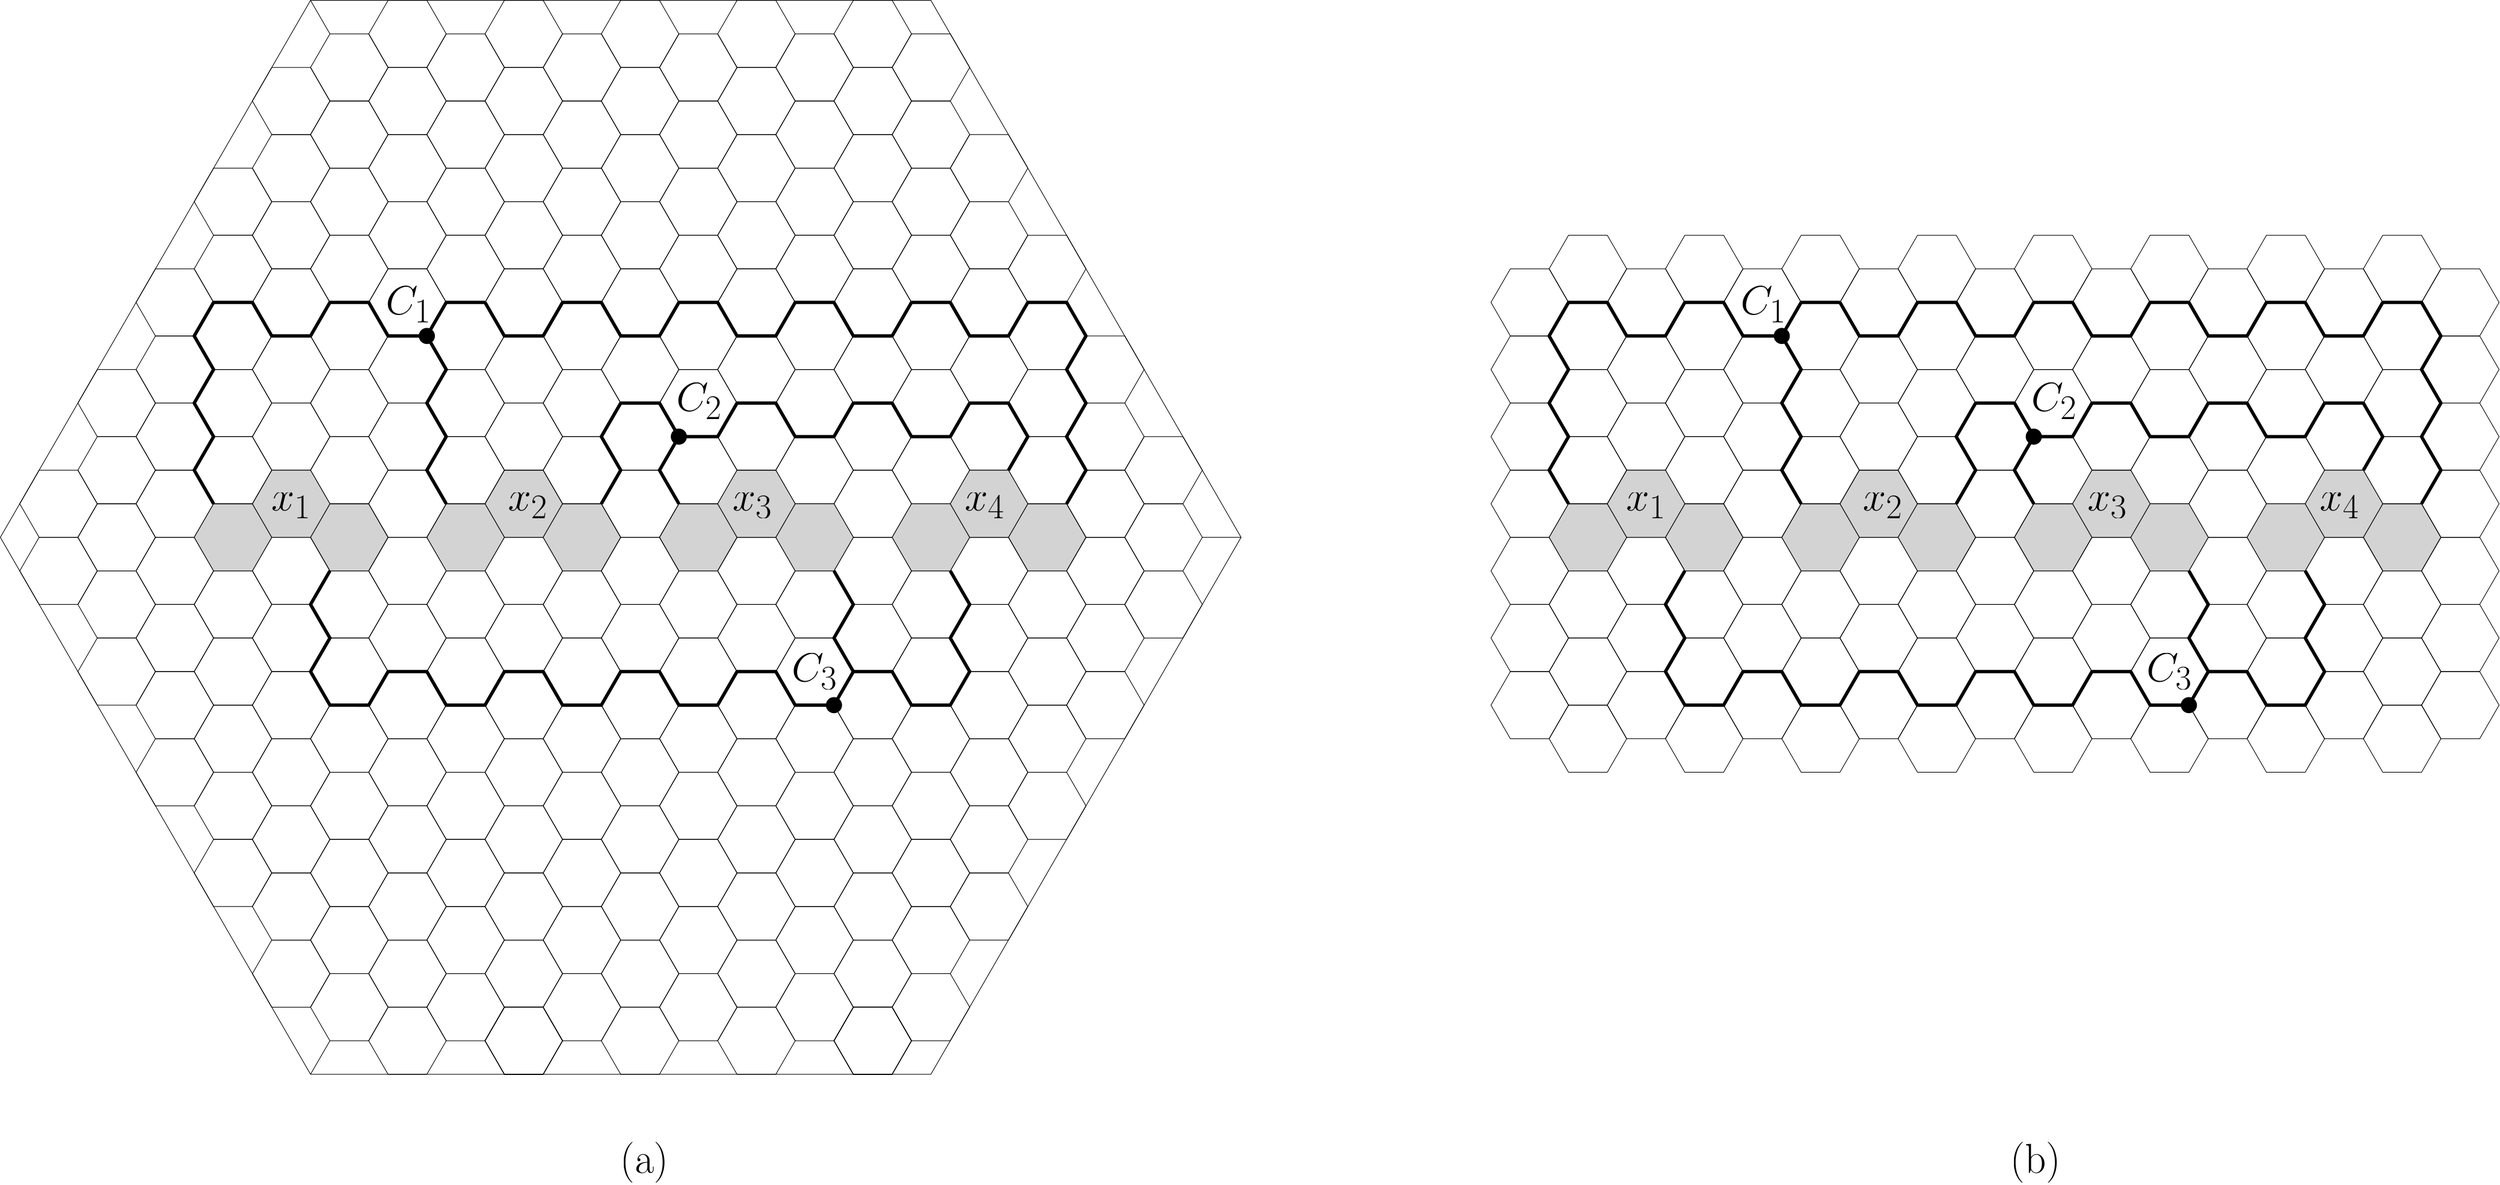 <?xml version="1.0"?>
<!DOCTYPE ipe SYSTEM "ipe.dtd">
<ipe version="70107" creator="Ipe 7.2.2">
<info created="D:20160531192850" modified="D:20160531193314"/>
<ipestyle name="basic">
<symbol name="arrow/arc(spx)">
<path stroke="sym-stroke" fill="sym-stroke" pen="sym-pen">
0 0 m
-1 0.333 l
-1 -0.333 l
h
</path>
</symbol>
<symbol name="arrow/farc(spx)">
<path stroke="sym-stroke" fill="white" pen="sym-pen">
0 0 m
-1 0.333 l
-1 -0.333 l
h
</path>
</symbol>
<symbol name="arrow/ptarc(spx)">
<path stroke="sym-stroke" fill="sym-stroke" pen="sym-pen">
0 0 m
-1 0.333 l
-0.8 0 l
-1 -0.333 l
h
</path>
</symbol>
<symbol name="arrow/fptarc(spx)">
<path stroke="sym-stroke" fill="white" pen="sym-pen">
0 0 m
-1 0.333 l
-0.8 0 l
-1 -0.333 l
h
</path>
</symbol>
<symbol name="mark/circle(sx)" transformations="translations">
<path fill="sym-stroke">
0.6 0 0 0.6 0 0 e
0.4 0 0 0.4 0 0 e
</path>
</symbol>
<symbol name="mark/disk(sx)" transformations="translations">
<path fill="sym-stroke">
0.6 0 0 0.6 0 0 e
</path>
</symbol>
<symbol name="mark/fdisk(sfx)" transformations="translations">
<group>
<path fill="sym-fill">
0.5 0 0 0.5 0 0 e
</path>
<path fill="sym-stroke" fillrule="eofill">
0.6 0 0 0.6 0 0 e
0.4 0 0 0.4 0 0 e
</path>
</group>
</symbol>
<symbol name="mark/box(sx)" transformations="translations">
<path fill="sym-stroke" fillrule="eofill">
-0.6 -0.6 m
0.6 -0.6 l
0.6 0.6 l
-0.6 0.6 l
h
-0.4 -0.4 m
0.4 -0.4 l
0.4 0.4 l
-0.4 0.4 l
h
</path>
</symbol>
<symbol name="mark/square(sx)" transformations="translations">
<path fill="sym-stroke">
-0.6 -0.6 m
0.6 -0.6 l
0.6 0.6 l
-0.6 0.6 l
h
</path>
</symbol>
<symbol name="mark/fsquare(sfx)" transformations="translations">
<group>
<path fill="sym-fill">
-0.5 -0.5 m
0.5 -0.5 l
0.5 0.5 l
-0.5 0.5 l
h
</path>
<path fill="sym-stroke" fillrule="eofill">
-0.6 -0.6 m
0.6 -0.6 l
0.6 0.6 l
-0.6 0.6 l
h
-0.4 -0.4 m
0.4 -0.4 l
0.4 0.4 l
-0.4 0.4 l
h
</path>
</group>
</symbol>
<symbol name="mark/cross(sx)" transformations="translations">
<group>
<path fill="sym-stroke">
-0.43 -0.57 m
0.57 0.43 l
0.43 0.57 l
-0.57 -0.43 l
h
</path>
<path fill="sym-stroke">
-0.43 0.57 m
0.57 -0.43 l
0.43 -0.57 l
-0.57 0.43 l
h
</path>
</group>
</symbol>
<symbol name="arrow/fnormal(spx)">
<path stroke="sym-stroke" fill="white" pen="sym-pen">
0 0 m
-1 0.333 l
-1 -0.333 l
h
</path>
</symbol>
<symbol name="arrow/pointed(spx)">
<path stroke="sym-stroke" fill="sym-stroke" pen="sym-pen">
0 0 m
-1 0.333 l
-0.8 0 l
-1 -0.333 l
h
</path>
</symbol>
<symbol name="arrow/fpointed(spx)">
<path stroke="sym-stroke" fill="white" pen="sym-pen">
0 0 m
-1 0.333 l
-0.8 0 l
-1 -0.333 l
h
</path>
</symbol>
<symbol name="arrow/linear(spx)">
<path stroke="sym-stroke" pen="sym-pen">
-1 0.333 m
0 0 l
-1 -0.333 l
</path>
</symbol>
<symbol name="arrow/fdouble(spx)">
<path stroke="sym-stroke" fill="white" pen="sym-pen">
0 0 m
-1 0.333 l
-1 -0.333 l
h
-1 0 m
-2 0.333 l
-2 -0.333 l
h
</path>
</symbol>
<symbol name="arrow/double(spx)">
<path stroke="sym-stroke" fill="sym-stroke" pen="sym-pen">
0 0 m
-1 0.333 l
-1 -0.333 l
h
-1 0 m
-2 0.333 l
-2 -0.333 l
h
</path>
</symbol>
<pen name="heavier" value="0.8"/>
<pen name="fat" value="1.2"/>
<pen name="ultrafat" value="2"/>
<symbolsize name="large" value="5"/>
<symbolsize name="small" value="2"/>
<symbolsize name="tiny" value="1.1"/>
<arrowsize name="large" value="10"/>
<arrowsize name="small" value="5"/>
<arrowsize name="tiny" value="3"/>
<color name="red" value="1 0 0"/>
<color name="green" value="0 1 0"/>
<color name="blue" value="0 0 1"/>
<color name="yellow" value="1 1 0"/>
<color name="orange" value="1 0.647 0"/>
<color name="gold" value="1 0.843 0"/>
<color name="purple" value="0.627 0.125 0.941"/>
<color name="gray" value="0.745"/>
<color name="brown" value="0.647 0.165 0.165"/>
<color name="navy" value="0 0 0.502"/>
<color name="pink" value="1 0.753 0.796"/>
<color name="seagreen" value="0.18 0.545 0.341"/>
<color name="turquoise" value="0.251 0.878 0.816"/>
<color name="violet" value="0.933 0.51 0.933"/>
<color name="darkblue" value="0 0 0.545"/>
<color name="darkcyan" value="0 0.545 0.545"/>
<color name="darkgray" value="0.663"/>
<color name="darkgreen" value="0 0.392 0"/>
<color name="darkmagenta" value="0.545 0 0.545"/>
<color name="darkorange" value="1 0.549 0"/>
<color name="darkred" value="0.545 0 0"/>
<color name="lightblue" value="0.678 0.847 0.902"/>
<color name="lightcyan" value="0.878 1 1"/>
<color name="lightgray" value="0.827"/>
<color name="lightgreen" value="0.565 0.933 0.565"/>
<color name="lightyellow" value="1 1 0.878"/>
<dashstyle name="dashed" value="[4] 0"/>
<dashstyle name="dotted" value="[1 3] 0"/>
<dashstyle name="dash dotted" value="[4 2 1 2] 0"/>
<dashstyle name="dash dot dotted" value="[4 2 1 2 1 2] 0"/>
<textsize name="large" value="\large"/>
<textsize name="Large" value="\Large"/>
<textsize name="LARGE" value="\LARGE"/>
<textsize name="huge" value="\huge"/>
<textsize name="Huge" value="\Huge"/>
<textsize name="small" value="\small"/>
<textsize name="footnote" value="\footnotesize"/>
<textsize name="tiny" value="\tiny"/>
<textstyle name="center" begin="\begin{center}" end="\end{center}"/>
<textstyle name="itemize" begin="\begin{itemize}" end="\end{itemize}"/>
<textstyle name="item" begin="\begin{itemize}\item{}" end="\end{itemize}"/>
<gridsize name="4 pts" value="4"/>
<gridsize name="8 pts (~3 mm)" value="8"/>
<gridsize name="16 pts (~6 mm)" value="16"/>
<gridsize name="32 pts (~12 mm)" value="32"/>
<gridsize name="10 pts (~3.5 mm)" value="10"/>
<gridsize name="20 pts (~7 mm)" value="20"/>
<gridsize name="14 pts (~5 mm)" value="14"/>
<gridsize name="28 pts (~10 mm)" value="28"/>
<gridsize name="56 pts (~20 mm)" value="56"/>
<anglesize name="90 deg" value="90"/>
<anglesize name="60 deg" value="60"/>
<anglesize name="45 deg" value="45"/>
<anglesize name="30 deg" value="30"/>
<anglesize name="22.5 deg" value="22.5"/>
<opacity name="10%" value="0.1"/>
<opacity name="30%" value="0.3"/>
<opacity name="50%" value="0.5"/>
<opacity name="75%" value="0.75"/>
<tiling name="falling" angle="-60" step="4" width="1"/>
<tiling name="rising" angle="30" step="4" width="1"/>
</ipestyle>
<ipestyle name="bigpaper">
<layout paper="10000 6000" origin="0 0" frame="10000 6000"/>
<titlestyle pos="10 10" size="LARGE" color="title"  valign="baseline"/>
</ipestyle>
<page>
<layer name="alpha"/>
<view layers="alpha" active="alpha"/>
<path layer="alpha" matrix="0.362567 0 0 0.362567 -195.033 216.963" stroke="black">
5056 2880 m
5024 2935.43 l
4960 2935.43 l
4928 2880 l
4960 2824.57 l
5024 2824.57 l
h
</path>
<path matrix="0.362567 0 0 0.362567 -403.872 56.1928" stroke="black" fill="lightgray">
5056 2880 m
5024 2935.43 l
4960 2935.43 l
4928 2880 l
4960 2824.57 l
5024 2824.57 l
h
</path>
<path matrix="0.362567 0 0 0.362567 -369.065 36.0975" stroke="black">
5056 2880 m
5024 2935.43 l
4960 2935.43 l
4928 2880 l
4960 2824.57 l
5024 2824.57 l
h
</path>
<path matrix="0.362567 0 0 0.362567 -438.678 36.0989" stroke="black">
5056 2880 m
5024 2935.43 l
4960 2935.43 l
4928 2880 l
4960 2824.57 l
5024 2824.57 l
h
</path>
<path matrix="0.362567 0 0 0.362567 -403.872 16" stroke="black">
5056 2880 m
5024 2935.43 l
4960 2935.43 l
4928 2880 l
4960 2824.57 l
5024 2824.57 l
h
</path>
<path matrix="0.362567 0 0 0.362567 -369.065 -4.09559" stroke="black">
5056 2880 m
5024 2935.43 l
4960 2935.43 l
4928 2880 l
4960 2824.57 l
5024 2824.57 l
h
</path>
<path matrix="0.362567 0 0 0.362567 -438.678 -4.09196" stroke="black">
5056 2880 m
5024 2935.43 l
4960 2935.43 l
4928 2880 l
4960 2824.57 l
5024 2824.57 l
h
</path>
<path matrix="0.362567 0 0 0.362567 -403.872 -24.1927" stroke="black">
5056 2880 m
5024 2935.43 l
4960 2935.43 l
4928 2880 l
4960 2824.57 l
5024 2824.57 l
h
</path>
<path matrix="0.362567 0 0 0.362567 -369.065 -44.2898" stroke="black">
5056 2880 m
5024 2935.43 l
4960 2935.43 l
4928 2880 l
4960 2824.57 l
5024 2824.57 l
h
</path>
<path matrix="0.362567 0 0 0.362567 -438.678 -44.2861" stroke="black">
5056 2880 m
5024 2935.43 l
4960 2935.43 l
4928 2880 l
4960 2824.57 l
5024 2824.57 l
h
</path>
<path matrix="0.362567 0 0 0.362567 -403.872 -64.3868" stroke="black">
5056 2880 m
5024 2935.43 l
4960 2935.43 l
4928 2880 l
4960 2824.57 l
5024 2824.57 l
h
</path>
<path matrix="0.362567 0 0 0.362567 -299.453 36.0953" stroke="black">
5056 2880 m
5024 2935.43 l
4960 2935.43 l
4928 2880 l
4960 2824.57 l
5024 2824.57 l
h
</path>
<path matrix="0.362567 0 0 0.362567 -264.646 15.9997" stroke="black">
5056 2880 m
5024 2935.43 l
4960 2935.43 l
4928 2880 l
4960 2824.57 l
5024 2824.57 l
h
</path>
<path matrix="0.362567 0 0 0.362567 -334.259 16.0011" stroke="black">
5056 2880 m
5024 2935.43 l
4960 2935.43 l
4928 2880 l
4960 2824.57 l
5024 2824.57 l
h
</path>
<path matrix="0.362567 0 0 0.362567 -299.453 -4.09559" stroke="black">
5056 2880 m
5024 2935.43 l
4960 2935.43 l
4928 2880 l
4960 2824.57 l
5024 2824.57 l
h
</path>
<path matrix="0.362567 0 0 0.362567 -264.646 -24.1927" stroke="black">
5056 2880 m
5024 2935.43 l
4960 2935.43 l
4928 2880 l
4960 2824.57 l
5024 2824.57 l
h
</path>
<path matrix="0.362567 0 0 0.362567 -334.259 -24.1927" stroke="black">
5056 2880 m
5024 2935.43 l
4960 2935.43 l
4928 2880 l
4960 2824.57 l
5024 2824.57 l
h
</path>
<path matrix="0.362567 0 0 0.362567 -299.453 -44.2898" stroke="black">
5056 2880 m
5024 2935.43 l
4960 2935.43 l
4928 2880 l
4960 2824.57 l
5024 2824.57 l
h
</path>
<path matrix="0.362567 0 0 0.362567 -264.646 -64.3868" stroke="black">
5056 2880 m
5024 2935.43 l
4960 2935.43 l
4928 2880 l
4960 2824.57 l
5024 2824.57 l
h
</path>
<path matrix="0.362567 0 0 0.362567 -334.259 -64.3868" stroke="black">
5056 2880 m
5024 2935.43 l
4960 2935.43 l
4928 2880 l
4960 2824.57 l
5024 2824.57 l
h
</path>
<path matrix="0.362567 0 0 0.362567 -508.291 -44.2898" stroke="black">
5056 2880 m
5024 2935.43 l
4960 2935.43 l
4928 2880 l
4960 2824.57 l
5024 2824.57 l
h
</path>
<path matrix="0.362567 0 0 0.362567 -473.485 -64.3868" stroke="black">
5056 2880 m
5024 2935.43 l
4960 2935.43 l
4928 2880 l
4960 2824.57 l
5024 2824.57 l
h
</path>
<path matrix="0.362567 0 0 0.362567 -508.291 -4.09559" stroke="black">
5056 2880 m
5024 2935.43 l
4960 2935.43 l
4928 2880 l
4960 2824.57 l
5024 2824.57 l
h
</path>
<path matrix="0.362567 0 0 0.362567 -473.485 -24.1927" stroke="black">
5056 2880 m
5024 2935.43 l
4960 2935.43 l
4928 2880 l
4960 2824.57 l
5024 2824.57 l
h
</path>
<path matrix="0.362567 0 0 0.362567 -508.291 36.0964" stroke="black">
5056 2880 m
5024 2935.43 l
4960 2935.43 l
4928 2880 l
4960 2824.57 l
5024 2824.57 l
h
</path>
<path matrix="0.362567 0 0 0.362567 -473.485 16.0011" stroke="black">
5056 2880 m
5024 2935.43 l
4960 2935.43 l
4928 2880 l
4960 2824.57 l
5024 2824.57 l
h
</path>
<path matrix="0.362567 0 0 0.362567 -508.291 76.2906" stroke="black">
5056 2880 m
5024 2935.43 l
4960 2935.43 l
4928 2880 l
4960 2824.57 l
5024 2824.57 l
h
</path>
<path matrix="0.362567 0 0 0.362567 -473.485 56.1953" stroke="black" fill="lightgray">
5056 2880 m
5024 2935.43 l
4960 2935.43 l
4928 2880 l
4960 2824.57 l
5024 2824.57 l
h
</path>
<path matrix="0.362567 0 0 0.362567 -299.453 76.2873" stroke="black" fill="lightgray">
5056 2880 m
5024 2935.43 l
4960 2935.43 l
4928 2880 l
4960 2824.57 l
5024 2824.57 l
h
</path>
<path matrix="0.362567 0 0 0.362567 -264.646 56.192" stroke="black" fill="lightgray">
5056 2880 m
5024 2935.43 l
4960 2935.43 l
4928 2880 l
4960 2824.57 l
5024 2824.57 l
h
</path>
<path matrix="0.362567 0 0 0.362567 -334.259 56.1935" stroke="black" fill="lightgray">
5056 2880 m
5024 2935.43 l
4960 2935.43 l
4928 2880 l
4960 2824.57 l
5024 2824.57 l
h
</path>
<path matrix="0.362567 0 0 0.362567 -403.872 216.966" stroke="black">
5056 2880 m
5024 2935.43 l
4960 2935.43 l
4928 2880 l
4960 2824.57 l
5024 2824.57 l
h
</path>
<path matrix="0.362567 0 0 0.362567 -369.065 196.871" stroke="black">
5056 2880 m
5024 2935.43 l
4960 2935.43 l
4928 2880 l
4960 2824.57 l
5024 2824.57 l
h
</path>
<path matrix="0.362567 0 0 0.362567 -438.678 196.872" stroke="black">
5056 2880 m
5024 2935.43 l
4960 2935.43 l
4928 2880 l
4960 2824.57 l
5024 2824.57 l
h
</path>
<path matrix="0.362567 0 0 0.362567 -403.872 176.773" stroke="black">
5056 2880 m
5024 2935.43 l
4960 2935.43 l
4928 2880 l
4960 2824.57 l
5024 2824.57 l
h
</path>
<path matrix="0.362567 0 0 0.362567 -369.065 156.678" stroke="black">
5056 2880 m
5024 2935.43 l
4960 2935.43 l
4928 2880 l
4960 2824.57 l
5024 2824.57 l
h
</path>
<path matrix="0.362567 0 0 0.362567 -438.678 156.681" stroke="black">
5056 2880 m
5024 2935.43 l
4960 2935.43 l
4928 2880 l
4960 2824.57 l
5024 2824.57 l
h
</path>
<path matrix="0.362567 0 0 0.362567 -403.872 136.581" stroke="black">
5056 2880 m
5024 2935.43 l
4960 2935.43 l
4928 2880 l
4960 2824.57 l
5024 2824.57 l
h
</path>
<path matrix="0.362567 0 0 0.362567 -369.065 116.484" stroke="black">
5056 2880 m
5024 2935.43 l
4960 2935.43 l
4928 2880 l
4960 2824.57 l
5024 2824.57 l
h
</path>
<path matrix="0.362567 0 0 0.362567 -438.678 116.487" stroke="black">
5056 2880 m
5024 2935.43 l
4960 2935.43 l
4928 2880 l
4960 2824.57 l
5024 2824.57 l
h
</path>
<path matrix="0.362567 0 0 0.362567 -403.872 96.3866" stroke="black">
5056 2880 m
5024 2935.43 l
4960 2935.43 l
4928 2880 l
4960 2824.57 l
5024 2824.57 l
h
</path>
<path matrix="0.362567 0 0 0.362567 -369.065 76.2895" stroke="black">
5056 2880 m
5024 2935.43 l
4960 2935.43 l
4928 2880 l
4960 2824.57 l
5024 2824.57 l
h
</path>
<path matrix="0.362567 0 0 0.362567 -438.678 76.2931" stroke="black" fill="lightgray">
5056 2880 m
5024 2935.43 l
4960 2935.43 l
4928 2880 l
4960 2824.57 l
5024 2824.57 l
h
</path>
<path matrix="0.362567 0 0 0.362567 -299.453 196.869" stroke="black">
5056 2880 m
5024 2935.43 l
4960 2935.43 l
4928 2880 l
4960 2824.57 l
5024 2824.57 l
h
</path>
<path matrix="0.362567 0 0 0.362567 -264.646 176.773" stroke="black">
5056 2880 m
5024 2935.43 l
4960 2935.43 l
4928 2880 l
4960 2824.57 l
5024 2824.57 l
h
</path>
<path matrix="0.362567 0 0 0.362567 -334.259 176.775" stroke="black">
5056 2880 m
5024 2935.43 l
4960 2935.43 l
4928 2880 l
4960 2824.57 l
5024 2824.57 l
h
</path>
<path matrix="0.362567 0 0 0.362567 -299.453 156.678" stroke="black">
5056 2880 m
5024 2935.43 l
4960 2935.43 l
4928 2880 l
4960 2824.57 l
5024 2824.57 l
h
</path>
<path matrix="0.362567 0 0 0.362567 -264.646 136.581" stroke="black">
5056 2880 m
5024 2935.43 l
4960 2935.43 l
4928 2880 l
4960 2824.57 l
5024 2824.57 l
h
</path>
<path matrix="0.362567 0 0 0.362567 -334.259 136.581" stroke="black">
5056 2880 m
5024 2935.43 l
4960 2935.43 l
4928 2880 l
4960 2824.57 l
5024 2824.57 l
h
</path>
<path matrix="0.362567 0 0 0.362567 -299.453 116.484" stroke="black">
5056 2880 m
5024 2935.43 l
4960 2935.43 l
4928 2880 l
4960 2824.57 l
5024 2824.57 l
h
</path>
<path matrix="0.362567 0 0 0.362567 -264.646 96.3866" stroke="black">
5056 2880 m
5024 2935.43 l
4960 2935.43 l
4928 2880 l
4960 2824.57 l
5024 2824.57 l
h
</path>
<path matrix="0.362567 0 0 0.362567 -334.259 96.3866" stroke="black">
5056 2880 m
5024 2935.43 l
4960 2935.43 l
4928 2880 l
4960 2824.57 l
5024 2824.57 l
h
</path>
<path matrix="0.362567 0 0 0.362567 -508.291 116.484" stroke="black">
5056 2880 m
5024 2935.43 l
4960 2935.43 l
4928 2880 l
4960 2824.57 l
5024 2824.57 l
h
</path>
<path matrix="0.362567 0 0 0.362567 -473.485 96.3866" stroke="black">
5056 2880 m
5024 2935.43 l
4960 2935.43 l
4928 2880 l
4960 2824.57 l
5024 2824.57 l
h
</path>
<path matrix="0.362567 0 0 0.362567 -508.291 156.678" stroke="black">
5056 2880 m
5024 2935.43 l
4960 2935.43 l
4928 2880 l
4960 2824.57 l
5024 2824.57 l
h
</path>
<path matrix="0.362567 0 0 0.362567 -473.485 136.581" stroke="black">
5056 2880 m
5024 2935.43 l
4960 2935.43 l
4928 2880 l
4960 2824.57 l
5024 2824.57 l
h
</path>
<path matrix="0.362567 0 0 0.362567 -508.291 196.87" stroke="black">
5056 2880 m
5024 2935.43 l
4960 2935.43 l
4928 2880 l
4960 2824.57 l
5024 2824.57 l
h
</path>
<path matrix="0.362567 0 0 0.362567 -473.485 176.775" stroke="black">
5056 2880 m
5024 2935.43 l
4960 2935.43 l
4928 2880 l
4960 2824.57 l
5024 2824.57 l
h
</path>
<path matrix="0.362567 0 0 0.362567 -473.485 216.969" stroke="black">
5056 2880 m
5024 2935.43 l
4960 2935.43 l
4928 2880 l
4960 2824.57 l
5024 2824.57 l
h
</path>
<path matrix="0.362567 0 0 0.362567 -264.646 216.965" stroke="black">
5056 2880 m
5024 2935.43 l
4960 2935.43 l
4928 2880 l
4960 2824.57 l
5024 2824.57 l
h
</path>
<path matrix="0.362567 0 0 0.362567 -334.259 216.967" stroke="black">
5056 2880 m
5024 2935.43 l
4960 2935.43 l
4928 2880 l
4960 2824.57 l
5024 2824.57 l
h
</path>
<path matrix="0.362567 0 0 0.362567 -90.614 36.0921" stroke="black">
5056 2880 m
5024 2935.43 l
4960 2935.43 l
4928 2880 l
4960 2824.57 l
5024 2824.57 l
h
</path>
<path matrix="0.362567 0 0 0.362567 -55.8076 15.9968" stroke="black">
5056 2880 m
5024 2935.43 l
4960 2935.43 l
4928 2880 l
4960 2824.57 l
5024 2824.57 l
h
</path>
<path matrix="0.362567 0 0 0.362567 -125.42 15.9982" stroke="black">
5056 2880 m
5024 2935.43 l
4960 2935.43 l
4928 2880 l
4960 2824.57 l
5024 2824.57 l
h
</path>
<path matrix="0.362567 0 0 0.362567 -90.614 -4.10066" stroke="black">
5056 2880 m
5024 2935.43 l
4960 2935.43 l
4928 2880 l
4960 2824.57 l
5024 2824.57 l
h
</path>
<path matrix="0.362567 0 0 0.362567 -55.8076 -24.1963" stroke="black">
5056 2880 m
5024 2935.43 l
4960 2935.43 l
4928 2880 l
4960 2824.57 l
5024 2824.57 l
h
</path>
<path matrix="0.362567 0 0 0.362567 -125.42 -24.1927" stroke="black">
5056 2880 m
5024 2935.43 l
4960 2935.43 l
4928 2880 l
4960 2824.57 l
5024 2824.57 l
h
</path>
<path matrix="0.362567 0 0 0.362567 -90.614 -44.2934" stroke="black">
5056 2880 m
5024 2935.43 l
4960 2935.43 l
4928 2880 l
4960 2824.57 l
5024 2824.57 l
h
</path>
<path matrix="0.362567 0 0 0.362567 -55.8076 -64.3905" stroke="black">
5056 2880 m
5024 2935.43 l
4960 2935.43 l
4928 2880 l
4960 2824.57 l
5024 2824.57 l
h
</path>
<path matrix="0.362567 0 0 0.362567 -125.42 -64.3868" stroke="black">
5056 2880 m
5024 2935.43 l
4960 2935.43 l
4928 2880 l
4960 2824.57 l
5024 2824.57 l
h
</path>
<path matrix="0.362567 0 0 0.362567 13.8052 15.9946" stroke="black">
5056 2880 m
5024 2935.43 l
4960 2935.43 l
4928 2880 l
4960 2824.57 l
5024 2824.57 l
h
</path>
<path matrix="0.362567 0 0 0.362567 48.6117 -4.10102" stroke="black">
5056 2880 m
5024 2935.43 l
4960 2935.43 l
4928 2880 l
4960 2824.57 l
5024 2824.57 l
h
</path>
<path matrix="0.362567 0 0 0.362567 -21.0012 -4.09957" stroke="black">
5056 2880 m
5024 2935.43 l
4960 2935.43 l
4928 2880 l
4960 2824.57 l
5024 2824.57 l
h
</path>
<path matrix="0.362567 0 0 0.362567 13.8052 -24.1963" stroke="black">
5056 2880 m
5024 2935.43 l
4960 2935.43 l
4928 2880 l
4960 2824.57 l
5024 2824.57 l
h
</path>
<path matrix="0.362567 0 0 0.362567 48.6117 -44.2934" stroke="black">
5056 2880 m
5024 2935.43 l
4960 2935.43 l
4928 2880 l
4960 2824.57 l
5024 2824.57 l
h
</path>
<path matrix="0.362567 0 0 0.362567 -21.0012 -44.2934" stroke="black">
5056 2880 m
5024 2935.43 l
4960 2935.43 l
4928 2880 l
4960 2824.57 l
5024 2824.57 l
h
</path>
<path matrix="0.362567 0 0 0.362567 13.8052 -64.3905" stroke="black">
5056 2880 m
5024 2935.43 l
4960 2935.43 l
4928 2880 l
4960 2824.57 l
5024 2824.57 l
h
</path>
<path matrix="0.362567 0 0 0.362567 -195.033 -64.3905" stroke="black">
5056 2880 m
5024 2935.43 l
4960 2935.43 l
4928 2880 l
4960 2824.57 l
5024 2824.57 l
h
</path>
<path matrix="0.362567 0 0 0.362567 -195.033 -24.1963" stroke="black">
5056 2880 m
5024 2935.43 l
4960 2935.43 l
4928 2880 l
4960 2824.57 l
5024 2824.57 l
h
</path>
<path matrix="0.362567 0 0 0.362567 -160.227 -44.2934" stroke="black">
5056 2880 m
5024 2935.43 l
4960 2935.43 l
4928 2880 l
4960 2824.57 l
5024 2824.57 l
h
</path>
<path matrix="0.362567 0 0 0.362567 -229.84 -44.2898" stroke="black">
5056 2880 m
5024 2935.43 l
4960 2935.43 l
4928 2880 l
4960 2824.57 l
5024 2824.57 l
h
</path>
<path matrix="0.362567 0 0 0.362567 -195.033 15.9957" stroke="black">
5056 2880 m
5024 2935.43 l
4960 2935.43 l
4928 2880 l
4960 2824.57 l
5024 2824.57 l
h
</path>
<path matrix="0.362567 0 0 0.362567 -160.227 -4.09957" stroke="black">
5056 2880 m
5024 2935.43 l
4960 2935.43 l
4928 2880 l
4960 2824.57 l
5024 2824.57 l
h
</path>
<path matrix="0.362567 0 0 0.362567 -229.84 -4.09812" stroke="black">
5056 2880 m
5024 2935.43 l
4960 2935.43 l
4928 2880 l
4960 2824.57 l
5024 2824.57 l
h
</path>
<path matrix="0.362567 0 0 0.362567 -195.033 56.1899" stroke="black" fill="lightgray">
5056 2880 m
5024 2935.43 l
4960 2935.43 l
4928 2880 l
4960 2824.57 l
5024 2824.57 l
h
</path>
<path matrix="0.362567 0 0 0.362567 -160.227 36.0946" stroke="black">
5056 2880 m
5024 2935.43 l
4960 2935.43 l
4928 2880 l
4960 2824.57 l
5024 2824.57 l
h
</path>
<path matrix="0.362567 0 0 0.362567 -229.84 36.096" stroke="black">
5056 2880 m
5024 2935.43 l
4960 2935.43 l
4928 2880 l
4960 2824.57 l
5024 2824.57 l
h
</path>
<path matrix="0.362567 0 0 0.362567 13.8052 56.1866" stroke="black" fill="lightgray">
5056 2880 m
5024 2935.43 l
4960 2935.43 l
4928 2880 l
4960 2824.57 l
5024 2824.57 l
h
</path>
<path matrix="0.362567 0 0 0.362567 48.6117 36.0913" stroke="black">
5056 2880 m
5024 2935.43 l
4960 2935.43 l
4928 2880 l
4960 2824.57 l
5024 2824.57 l
h
</path>
<path matrix="0.362567 0 0 0.362567 -21.0012 36.0928" stroke="black">
5056 2880 m
5024 2935.43 l
4960 2935.43 l
4928 2880 l
4960 2824.57 l
5024 2824.57 l
h
</path>
<path matrix="0.362567 0 0 0.362567 -90.614 196.865" stroke="black">
5056 2880 m
5024 2935.43 l
4960 2935.43 l
4928 2880 l
4960 2824.57 l
5024 2824.57 l
h
</path>
<path matrix="0.362567 0 0 0.362567 -55.8076 176.77" stroke="black">
5056 2880 m
5024 2935.43 l
4960 2935.43 l
4928 2880 l
4960 2824.57 l
5024 2824.57 l
h
</path>
<path matrix="0.362567 0 0 0.362567 -125.42 176.772" stroke="black">
5056 2880 m
5024 2935.43 l
4960 2935.43 l
4928 2880 l
4960 2824.57 l
5024 2824.57 l
h
</path>
<path matrix="0.362567 0 0 0.362567 -90.614 156.673" stroke="black">
5056 2880 m
5024 2935.43 l
4960 2935.43 l
4928 2880 l
4960 2824.57 l
5024 2824.57 l
h
</path>
<path matrix="0.362567 0 0 0.362567 -55.8076 136.577" stroke="black">
5056 2880 m
5024 2935.43 l
4960 2935.43 l
4928 2880 l
4960 2824.57 l
5024 2824.57 l
h
</path>
<path matrix="0.362567 0 0 0.362567 -125.42 136.581" stroke="black">
5056 2880 m
5024 2935.43 l
4960 2935.43 l
4928 2880 l
4960 2824.57 l
5024 2824.57 l
h
</path>
<path matrix="0.362567 0 0 0.362567 -90.614 116.48" stroke="black">
5056 2880 m
5024 2935.43 l
4960 2935.43 l
4928 2880 l
4960 2824.57 l
5024 2824.57 l
h
</path>
<path matrix="0.362567 0 0 0.362567 -55.8076 96.3829" stroke="black">
5056 2880 m
5024 2935.43 l
4960 2935.43 l
4928 2880 l
4960 2824.57 l
5024 2824.57 l
h
</path>
<path matrix="0.362567 0 0 0.362567 -125.42 96.3866" stroke="black">
5056 2880 m
5024 2935.43 l
4960 2935.43 l
4928 2880 l
4960 2824.57 l
5024 2824.57 l
h
</path>
<path matrix="0.362567 0 0 0.362567 -90.614 76.2859" stroke="black">
5056 2880 m
5024 2935.43 l
4960 2935.43 l
4928 2880 l
4960 2824.57 l
5024 2824.57 l
h
</path>
<path matrix="0.362567 0 0 0.362567 -55.8076 56.1888" stroke="black" fill="lightgray">
5056 2880 m
5024 2935.43 l
4960 2935.43 l
4928 2880 l
4960 2824.57 l
5024 2824.57 l
h
</path>
<path matrix="0.362567 0 0 0.362567 -125.42 56.1924" stroke="black" fill="lightgray">
5056 2880 m
5024 2935.43 l
4960 2935.43 l
4928 2880 l
4960 2824.57 l
5024 2824.57 l
h
</path>
<path matrix="0.362567 0 0 0.362567 13.8052 176.768" stroke="black">
5056 2880 m
5024 2935.43 l
4960 2935.43 l
4928 2880 l
4960 2824.57 l
5024 2824.57 l
h
</path>
<path matrix="0.362567 0 0 0.362567 48.6117 156.672" stroke="black">
5056 2880 m
5024 2935.43 l
4960 2935.43 l
4928 2880 l
4960 2824.57 l
5024 2824.57 l
h
</path>
<path matrix="0.362567 0 0 0.362567 -21.0012 156.674" stroke="black">
5056 2880 m
5024 2935.43 l
4960 2935.43 l
4928 2880 l
4960 2824.57 l
5024 2824.57 l
h
</path>
<path matrix="0.362567 0 0 0.362567 13.8052 136.577" stroke="black">
5056 2880 m
5024 2935.43 l
4960 2935.43 l
4928 2880 l
4960 2824.57 l
5024 2824.57 l
h
</path>
<path matrix="0.362567 0 0 0.362567 48.6117 116.48" stroke="black">
5056 2880 m
5024 2935.43 l
4960 2935.43 l
4928 2880 l
4960 2824.57 l
5024 2824.57 l
h
</path>
<path matrix="0.362567 0 0 0.362567 -21.0012 116.48" stroke="black">
5056 2880 m
5024 2935.43 l
4960 2935.43 l
4928 2880 l
4960 2824.57 l
5024 2824.57 l
h
</path>
<path matrix="0.362567 0 0 0.362567 13.8052 96.3829" stroke="black">
5056 2880 m
5024 2935.43 l
4960 2935.43 l
4928 2880 l
4960 2824.57 l
5024 2824.57 l
h
</path>
<path matrix="0.362567 0 0 0.362567 48.6117 76.2859" stroke="black">
5056 2880 m
5024 2935.43 l
4960 2935.43 l
4928 2880 l
4960 2824.57 l
5024 2824.57 l
h
</path>
<path matrix="0.362567 0 0 0.362567 -21.0012 76.2859" stroke="black" fill="lightgray">
5056 2880 m
5024 2935.43 l
4960 2935.43 l
4928 2880 l
4960 2824.57 l
5024 2824.57 l
h
</path>
<path matrix="0.362567 0 0 0.362567 -195.033 96.3829" stroke="black">
5056 2880 m
5024 2935.43 l
4960 2935.43 l
4928 2880 l
4960 2824.57 l
5024 2824.57 l
h
</path>
<path matrix="0.362567 0 0 0.362567 -160.227 76.2859" stroke="black" fill="lightgray">
5056 2880 m
5024 2935.43 l
4960 2935.43 l
4928 2880 l
4960 2824.57 l
5024 2824.57 l
h
</path>
<path matrix="0.362567 0 0 0.362567 -229.84 76.2895" stroke="black">
5056 2880 m
5024 2935.43 l
4960 2935.43 l
4928 2880 l
4960 2824.57 l
5024 2824.57 l
h
</path>
<path matrix="0.362567 0 0 0.362567 -195.033 136.577" stroke="black">
5056 2880 m
5024 2935.43 l
4960 2935.43 l
4928 2880 l
4960 2824.57 l
5024 2824.57 l
h
</path>
<path matrix="0.362567 0 0 0.362567 -160.227 116.48" stroke="black">
5056 2880 m
5024 2935.43 l
4960 2935.43 l
4928 2880 l
4960 2824.57 l
5024 2824.57 l
h
</path>
<path matrix="0.362567 0 0 0.362567 -229.84 116.484" stroke="black">
5056 2880 m
5024 2935.43 l
4960 2935.43 l
4928 2880 l
4960 2824.57 l
5024 2824.57 l
h
</path>
<path matrix="0.362567 0 0 0.362567 -195.033 176.769" stroke="black">
5056 2880 m
5024 2935.43 l
4960 2935.43 l
4928 2880 l
4960 2824.57 l
5024 2824.57 l
h
</path>
<path matrix="0.362567 0 0 0.362567 -160.227 156.674" stroke="black">
5056 2880 m
5024 2935.43 l
4960 2935.43 l
4928 2880 l
4960 2824.57 l
5024 2824.57 l
h
</path>
<path matrix="0.362567 0 0 0.362567 -229.84 156.675" stroke="black">
5056 2880 m
5024 2935.43 l
4960 2935.43 l
4928 2880 l
4960 2824.57 l
5024 2824.57 l
h
</path>
<path matrix="0.362567 0 0 0.362567 -160.227 196.868" stroke="black">
5056 2880 m
5024 2935.43 l
4960 2935.43 l
4928 2880 l
4960 2824.57 l
5024 2824.57 l
h
</path>
<path matrix="0.362567 0 0 0.362567 -229.84 196.869" stroke="black">
5056 2880 m
5024 2935.43 l
4960 2935.43 l
4928 2880 l
4960 2824.57 l
5024 2824.57 l
h
</path>
<path matrix="0.362567 0 0 0.362567 -21.0012 196.866" stroke="black">
5056 2880 m
5024 2935.43 l
4960 2935.43 l
4928 2880 l
4960 2824.57 l
5024 2824.57 l
h
</path>
<path matrix="0.362567 0 0 0.362567 -125.42 216.967" stroke="black">
5056 2880 m
5024 2935.43 l
4960 2935.43 l
4928 2880 l
4960 2824.57 l
5024 2824.57 l
h
</path>
<path matrix="0.362567 0 0 0.362567 -55.8076 216.966" stroke="black">
5056 2880 m
5024 2935.43 l
4960 2935.43 l
4928 2880 l
4960 2824.57 l
5024 2824.57 l
h
</path>
<path matrix="0.362567 0 0 0.362567 13.8052 216.965" stroke="black">
5056 2880 m
5024 2935.43 l
4960 2935.43 l
4928 2880 l
4960 2824.57 l
5024 2824.57 l
h
</path>
<text matrix="0.362567 0 0 0.362567 -435.673 196.619" transformations="translations" pos="4950.88 2537.44" stroke="black" type="label" width="31.249" height="10.674" depth="4.78" valign="baseline" size="Huge">$x_1$
</text>
<text matrix="0.362567 0 0 0.362567 -294.022 196.619" transformations="translations" pos="4950.88 2537.44" stroke="black" type="label" width="31.249" height="10.674" depth="4.78" valign="baseline" size="Huge">$x_2$
</text>
<text matrix="0.362567 0 0 0.362567 -159.601 196.619" transformations="translations" pos="4950.88 2537.44" stroke="black" type="label" width="31.249" height="10.674" depth="4.78" valign="baseline" size="Huge">$x_3$
</text>
<text matrix="0.362567 0 0 0.362567 -20.6308 196.619" transformations="translations" pos="4950.88 2537.44" stroke="black" type="label" width="31.249" height="10.674" depth="4.78" valign="baseline" size="Huge">$x_4$
</text>
<path matrix="0.362567 0 0 0.362567 -229.84 -4.09849" stroke="black" fill="black">
12.7765 0 0 12.7765 5312 2769.15 e
</path>
<path matrix="0.362567 0 0 0.362567 -438.678 196.869" stroke="black" pen="ultrafat">
4864 2547.43 m
4832 2602.86 l
4864 2658.29 l
4832 2713.72 l
4864 2769.15 l
4832 2824.57 l
4864 2880.01 l
4928 2880.01 l
4960 2824.59 l
5024 2824.59 l
5056 2880.01 l
5120 2880.01 l
5152 2824.57 l
5216 2824.58 l
5248 2880 l
5312 2880.01 l
</path>
<path matrix="0.362567 0 0 0.362567 -438.678 196.869" stroke="black" pen="ultrafat">
6272 2547.42 m
6304 2602.85 l
6272 2658.28 l
6304 2713.7 l
6272 2769.13 l
6304 2824.56 l
6272 2879.99 l
6208 2879.99 l
6176 2824.57 l
6112 2824.57 l
6080 2879.99 l
6016 2879.99 l
5984 2824.57 l
5920 2824.57 l
5888 2879.99 l
5824 2880 l
5792 2824.57 l
5728 2824.57 l
5696 2879.99 l
5632 2879.99 l
5600 2824.57 l
5536 2824.57 l
5504 2880 l
5440 2880 l
5408 2824.58 l
5344 2824.58 l
5312 2880 l
</path>
<path matrix="0.362567 0 0 0.362567 -438.678 196.869" stroke="black" pen="ultrafat">
5248 2547.43 m
5216 2602.86 l
5248 2658.29 l
5216 2713.72 l
5248 2769.15 l
5216 2824.58 l
</path>
<path matrix="0.362567 0 0 0.362567 -473.485 216.965" stroke="black" fill="black">
12.7765 0 0 12.7765 5312 2769.15 e
</path>
<path matrix="0.362567 0 0 0.362567 -322.657 156.676" stroke="black" fill="black">
12.7765 0 0 12.7765 5312 2769.15 e
</path>
<path matrix="0.362567 0 0 0.362567 -438.678 196.869" stroke="black" pen="ultrafat">
5504 2547.43 m
5536 2602.86 l
5504 2658.29 l
5536 2713.71 l
5600 2713.71 l
5632 2658.29 l
</path>
<path matrix="0.362567 0 0 0.362567 -438.678 196.869" stroke="black" pen="ultrafat">
5632 2547.42 m
5600 2602.85 l
5632 2658.28 l
</path>
<path matrix="0.362567 0 0 0.362567 -438.678 196.869" stroke="black" pen="ultrafat">
6176 2602.85 m
6208 2658.28 l
6176 2713.71 l
6112 2713.71 l
6080 2658.28 l
6016 2658.28 l
5984 2713.7 l
5920 2713.7 l
5888 2658.28 l
5824 2658.28 l
5792 2713.71 l
5728 2713.71 l
5696 2658.28 l
5632 2658.29 l
</path>
<path matrix="0.362567 0 0 0.362567 -438.678 196.869" stroke="black" pen="ultrafat">
5056 2436.58 m
5024 2381.14 l
5056 2325.71 l
5024 2270.3 l
5056 2214.87 l
5120 2214.86 l
5152 2270.29 l
5216 2270.29 l
5248 2214.86 l
5312 2214.86 l
5344 2270.29 l
5408 2270.29 l
5440 2214.86 l
5504 2214.86 l
5536 2270.29 l
5600 2270.29 l
5632 2214.86 l
5696 2214.85 l
5728 2270.28 l
5792 2270.28 l
5824 2214.86 l
5888 2214.86 l
</path>
<path matrix="0.362567 0 0 0.362567 -438.678 196.869" stroke="black" pen="ultrafat">
5888 2436.56 m
5920 2381.13 l
5888 2325.72 l
5920 2270.29 l
5888 2214.86 l
</path>
<path matrix="0.362567 0 0 0.362567 -438.678 196.869" stroke="black" pen="ultrafat">
6080 2436.56 m
6112 2381.14 l
6080 2325.71 l
6112 2270.28 l
6080 2214.85 l
6016 2214.85 l
5984 2270.27 l
5920 2270.29 l
</path>
<text matrix="0.362567 0 0 0.362567 -367.204 313.857" transformations="translations" pos="4950.88 2537.44" stroke="black" type="label" width="34.821" height="16.939" depth="4.78" valign="baseline" size="Huge">$C_1$
</text>
<text matrix="0.362567 0 0 0.362567 -193.28 255.988" transformations="translations" pos="4950.88 2537.44" stroke="black" type="label" width="34.821" height="16.939" depth="4.78" valign="baseline" size="Huge">$C_2$
</text>
<text matrix="0.362567 0 0 0.362567 -124.286 94.0559" transformations="translations" pos="4950.88 2537.44" stroke="black" type="label" width="34.821" height="16.939" depth="4.78" valign="baseline" size="Huge">$C_3$
</text>
<path matrix="0.362567 0 0 0.362567 -543.1 -24.1926" stroke="black">
5056 2880 m
5024 2935.43 l
4960 2935.43 l
4928 2880 l
4960 2824.57 l
5024 2824.57 l
h
</path>
<path matrix="0.362567 0 0 0.362567 -543.1 16.0017" stroke="black">
5056 2880 m
5024 2935.43 l
4960 2935.43 l
4928 2880 l
4960 2824.57 l
5024 2824.57 l
h
</path>
<path matrix="0.362567 0 0 0.362567 -543.1 56.1936" stroke="black">
5056 2880 m
5024 2935.43 l
4960 2935.43 l
4928 2880 l
4960 2824.57 l
5024 2824.57 l
h
</path>
<path matrix="0.362567 0 0 0.362567 -543.1 96.3878" stroke="black">
5056 2880 m
5024 2935.43 l
4960 2935.43 l
4928 2880 l
4960 2824.57 l
5024 2824.57 l
h
</path>
<path matrix="0.362567 0 0 0.362567 -543.1 136.581" stroke="black">
5056 2880 m
5024 2935.43 l
4960 2935.43 l
4928 2880 l
4960 2824.57 l
5024 2824.57 l
h
</path>
<path matrix="0.362567 0 0 0.362567 -577.908 36.0989" stroke="black">
5056 2880 m
5024 2935.43 l
4960 2935.43 l
4928 2880 l
4960 2824.57 l
5024 2824.57 l
h
</path>
<path matrix="0.362567 0 0 0.362567 -577.908 76.2909" stroke="black">
5056 2880 m
5024 2935.43 l
4960 2935.43 l
4928 2880 l
4960 2824.57 l
5024 2824.57 l
h
</path>
<path matrix="0.362567 0 0 0.362567 83.4143 56.1884" stroke="black">
5056 2880 m
5024 2935.43 l
4960 2935.43 l
4928 2880 l
4960 2824.57 l
5024 2824.57 l
h
</path>
<path matrix="0.362567 0 0 0.362567 83.4143 96.3827" stroke="black">
5056 2880 m
5024 2935.43 l
4960 2935.43 l
4928 2880 l
4960 2824.57 l
5024 2824.57 l
h
</path>
<path matrix="0.362567 0 0 0.362567 83.4123 15.9903" stroke="black">
5056 2880 m
5024 2935.43 l
4960 2935.43 l
4928 2880 l
4960 2824.57 l
5024 2824.57 l
h
</path>
<path matrix="0.362567 0 0 0.362567 -508.299 -84.4874" stroke="black">
5056 2880 m
5024 2935.43 l
4960 2935.43 l
4928 2880 l
4960 2824.57 l
5024 2824.57 l
h
</path>
<path matrix="0.362567 0 0 0.362567 -473.49 -144.778" stroke="black">
5056 2880 m
5024 2935.43 l
4960 2935.43 l
4928 2880 l
4960 2824.57 l
5024 2824.57 l
h
</path>
<path matrix="0.362567 0 0 0.362567 -473.49 -104.585" stroke="black">
5056 2880 m
5024 2935.43 l
4960 2935.43 l
4928 2880 l
4960 2824.57 l
5024 2824.57 l
h
</path>
<path matrix="0.362567 0 0 0.362567 -438.682 -205.069" stroke="black">
5056 2880 m
5024 2935.43 l
4960 2935.43 l
4928 2880 l
4960 2824.57 l
5024 2824.57 l
h
</path>
<path matrix="0.362567 0 0 0.362567 -438.682 -164.875" stroke="black">
5056 2880 m
5024 2935.43 l
4960 2935.43 l
4928 2880 l
4960 2824.57 l
5024 2824.57 l
h
</path>
<path matrix="0.362567 0 0 0.362567 -438.682 -124.682" stroke="black">
5056 2880 m
5024 2935.43 l
4960 2935.43 l
4928 2880 l
4960 2824.57 l
5024 2824.57 l
h
</path>
<path matrix="0.362567 0 0 0.362567 -438.682 -84.4879" stroke="black">
5056 2880 m
5024 2935.43 l
4960 2935.43 l
4928 2880 l
4960 2824.57 l
5024 2824.57 l
h
</path>
<path matrix="0.362567 0 0 0.362567 -403.873 -225.166" stroke="black">
5056 2880 m
5024 2935.43 l
4960 2935.43 l
4928 2880 l
4960 2824.57 l
5024 2824.57 l
h
</path>
<path matrix="0.362567 0 0 0.362567 -403.873 -184.972" stroke="black">
5056 2880 m
5024 2935.43 l
4960 2935.43 l
4928 2880 l
4960 2824.57 l
5024 2824.57 l
h
</path>
<path matrix="0.362567 0 0 0.362567 -403.873 -144.779" stroke="black">
5056 2880 m
5024 2935.43 l
4960 2935.43 l
4928 2880 l
4960 2824.57 l
5024 2824.57 l
h
</path>
<path matrix="0.362567 0 0 0.362567 -403.873 -104.585" stroke="black">
5056 2880 m
5024 2935.43 l
4960 2935.43 l
4928 2880 l
4960 2824.57 l
5024 2824.57 l
h
</path>
<path matrix="0.362567 0 0 0.362567 -369.064 -245.264" stroke="black">
5056 2880 m
5024 2935.43 l
4960 2935.43 l
4928 2880 l
4960 2824.57 l
5024 2824.57 l
h
</path>
<path matrix="0.362567 0 0 0.362567 -369.064 -205.07" stroke="black">
5056 2880 m
5024 2935.43 l
4960 2935.43 l
4928 2880 l
4960 2824.57 l
5024 2824.57 l
h
</path>
<path matrix="0.362567 0 0 0.362567 -369.064 -164.877" stroke="black">
5056 2880 m
5024 2935.43 l
4960 2935.43 l
4928 2880 l
4960 2824.57 l
5024 2824.57 l
h
</path>
<path matrix="0.362567 0 0 0.362567 -369.064 -124.683" stroke="black">
5056 2880 m
5024 2935.43 l
4960 2935.43 l
4928 2880 l
4960 2824.57 l
5024 2824.57 l
h
</path>
<path matrix="0.362567 0 0 0.362567 -369.064 -84.4904" stroke="black">
5056 2880 m
5024 2935.43 l
4960 2935.43 l
4928 2880 l
4960 2824.57 l
5024 2824.57 l
h
</path>
<path matrix="0.362567 0 0 0.362567 -299.456 -245.257" stroke="black">
5056 2880 m
5024 2935.43 l
4960 2935.43 l
4928 2880 l
4960 2824.57 l
5024 2824.57 l
h
</path>
<path matrix="0.362567 0 0 0.362567 -299.456 -205.063" stroke="black">
5056 2880 m
5024 2935.43 l
4960 2935.43 l
4928 2880 l
4960 2824.57 l
5024 2824.57 l
h
</path>
<path matrix="0.362567 0 0 0.362567 -299.456 -164.871" stroke="black">
5056 2880 m
5024 2935.43 l
4960 2935.43 l
4928 2880 l
4960 2824.57 l
5024 2824.57 l
h
</path>
<path matrix="0.362567 0 0 0.362567 -299.456 -124.677" stroke="black">
5056 2880 m
5024 2935.43 l
4960 2935.43 l
4928 2880 l
4960 2824.57 l
5024 2824.57 l
h
</path>
<path matrix="0.362567 0 0 0.362567 -299.456 -84.4835" stroke="black">
5056 2880 m
5024 2935.43 l
4960 2935.43 l
4928 2880 l
4960 2824.57 l
5024 2824.57 l
h
</path>
<path matrix="0.362567 0 0 0.362567 -264.647 -225.16" stroke="black">
5056 2880 m
5024 2935.43 l
4960 2935.43 l
4928 2880 l
4960 2824.57 l
5024 2824.57 l
h
</path>
<path matrix="0.362567 0 0 0.362567 -264.647 -184.968" stroke="black">
5056 2880 m
5024 2935.43 l
4960 2935.43 l
4928 2880 l
4960 2824.57 l
5024 2824.57 l
h
</path>
<path matrix="0.362567 0 0 0.362567 -264.647 -144.774" stroke="black">
5056 2880 m
5024 2935.43 l
4960 2935.43 l
4928 2880 l
4960 2824.57 l
5024 2824.57 l
h
</path>
<path matrix="0.362567 0 0 0.362567 -264.647 -104.581" stroke="black">
5056 2880 m
5024 2935.43 l
4960 2935.43 l
4928 2880 l
4960 2824.57 l
5024 2824.57 l
h
</path>
<path matrix="0.362567 0 0 0.362567 -229.839 -245.257" stroke="black">
5056 2880 m
5024 2935.43 l
4960 2935.43 l
4928 2880 l
4960 2824.57 l
5024 2824.57 l
h
</path>
<path matrix="0.362567 0 0 0.362567 -229.839 -205.065" stroke="black">
5056 2880 m
5024 2935.43 l
4960 2935.43 l
4928 2880 l
4960 2824.57 l
5024 2824.57 l
h
</path>
<path matrix="0.362567 0 0 0.362567 -229.839 -164.871" stroke="black">
5056 2880 m
5024 2935.43 l
4960 2935.43 l
4928 2880 l
4960 2824.57 l
5024 2824.57 l
h
</path>
<path matrix="0.362567 0 0 0.362567 -229.839 -124.678" stroke="black">
5056 2880 m
5024 2935.43 l
4960 2935.43 l
4928 2880 l
4960 2824.57 l
5024 2824.57 l
h
</path>
<path matrix="0.362567 0 0 0.362567 -229.839 -84.484" stroke="black">
5056 2880 m
5024 2935.43 l
4960 2935.43 l
4928 2880 l
4960 2824.57 l
5024 2824.57 l
h
</path>
<path matrix="0.362567 0 0 0.362567 -195.03 -225.162" stroke="black">
5056 2880 m
5024 2935.43 l
4960 2935.43 l
4928 2880 l
4960 2824.57 l
5024 2824.57 l
h
</path>
<path matrix="0.362567 0 0 0.362567 -195.03 -184.968" stroke="black">
5056 2880 m
5024 2935.43 l
4960 2935.43 l
4928 2880 l
4960 2824.57 l
5024 2824.57 l
h
</path>
<path matrix="0.362567 0 0 0.362567 -195.03 -144.775" stroke="black">
5056 2880 m
5024 2935.43 l
4960 2935.43 l
4928 2880 l
4960 2824.57 l
5024 2824.57 l
h
</path>
<path matrix="0.362567 0 0 0.362567 -195.03 -104.581" stroke="black">
5056 2880 m
5024 2935.43 l
4960 2935.43 l
4928 2880 l
4960 2824.57 l
5024 2824.57 l
h
</path>
<path matrix="0.362567 0 0 0.362567 -160.221 -245.26" stroke="black">
5056 2880 m
5024 2935.43 l
4960 2935.43 l
4928 2880 l
4960 2824.57 l
5024 2824.57 l
h
</path>
<path matrix="0.362567 0 0 0.362567 -160.221 -205.066" stroke="black">
5056 2880 m
5024 2935.43 l
4960 2935.43 l
4928 2880 l
4960 2824.57 l
5024 2824.57 l
h
</path>
<path matrix="0.362567 0 0 0.362567 -160.221 -164.873" stroke="black">
5056 2880 m
5024 2935.43 l
4960 2935.43 l
4928 2880 l
4960 2824.57 l
5024 2824.57 l
h
</path>
<path matrix="0.362567 0 0 0.362567 -160.221 -124.679" stroke="black">
5056 2880 m
5024 2935.43 l
4960 2935.43 l
4928 2880 l
4960 2824.57 l
5024 2824.57 l
h
</path>
<path matrix="0.362567 0 0 0.362567 -160.221 -84.4865" stroke="black">
5056 2880 m
5024 2935.43 l
4960 2935.43 l
4928 2880 l
4960 2824.57 l
5024 2824.57 l
h
</path>
<path matrix="0.362567 0 0 0.362567 -90.6177 -245.261" stroke="black">
5056 2880 m
5024 2935.43 l
4960 2935.43 l
4928 2880 l
4960 2824.57 l
5024 2824.57 l
h
</path>
<path matrix="0.362567 0 0 0.362567 -90.6177 -205.067" stroke="black">
5056 2880 m
5024 2935.43 l
4960 2935.43 l
4928 2880 l
4960 2824.57 l
5024 2824.57 l
h
</path>
<path matrix="0.362567 0 0 0.362567 -90.6177 -164.875" stroke="black">
5056 2880 m
5024 2935.43 l
4960 2935.43 l
4928 2880 l
4960 2824.57 l
5024 2824.57 l
h
</path>
<path matrix="0.362567 0 0 0.362567 -90.6177 -124.681" stroke="black">
5056 2880 m
5024 2935.43 l
4960 2935.43 l
4928 2880 l
4960 2824.57 l
5024 2824.57 l
h
</path>
<path matrix="0.362567 0 0 0.362567 -90.6177 -84.4872" stroke="black">
5056 2880 m
5024 2935.43 l
4960 2935.43 l
4928 2880 l
4960 2824.57 l
5024 2824.57 l
h
</path>
<path matrix="0.362567 0 0 0.362567 -55.8087 -225.164" stroke="black">
5056 2880 m
5024 2935.43 l
4960 2935.43 l
4928 2880 l
4960 2824.57 l
5024 2824.57 l
h
</path>
<path matrix="0.362567 0 0 0.362567 -55.8087 -184.972" stroke="black">
5056 2880 m
5024 2935.43 l
4960 2935.43 l
4928 2880 l
4960 2824.57 l
5024 2824.57 l
h
</path>
<path matrix="0.362567 0 0 0.362567 -55.8087 -144.778" stroke="black">
5056 2880 m
5024 2935.43 l
4960 2935.43 l
4928 2880 l
4960 2824.57 l
5024 2824.57 l
h
</path>
<path matrix="0.362567 0 0 0.362567 -55.8087 -104.584" stroke="black">
5056 2880 m
5024 2935.43 l
4960 2935.43 l
4928 2880 l
4960 2824.57 l
5024 2824.57 l
h
</path>
<path matrix="0.362567 0 0 0.362567 -21.0007 -164.875" stroke="black">
5056 2880 m
5024 2935.43 l
4960 2935.43 l
4928 2880 l
4960 2824.57 l
5024 2824.57 l
h
</path>
<path matrix="0.362567 0 0 0.362567 -21.0007 -124.682" stroke="black">
5056 2880 m
5024 2935.43 l
4960 2935.43 l
4928 2880 l
4960 2824.57 l
5024 2824.57 l
h
</path>
<path matrix="0.362567 0 0 0.362567 -21.0007 -84.4877" stroke="black">
5056 2880 m
5024 2935.43 l
4960 2935.43 l
4928 2880 l
4960 2824.57 l
5024 2824.57 l
h
</path>
<path matrix="0.362567 0 0 0.362567 13.8083 -104.585" stroke="black">
5056 2880 m
5024 2935.43 l
4960 2935.43 l
4928 2880 l
4960 2824.57 l
5024 2824.57 l
h
</path>
<path matrix="0.362567 0 0 0.362567 -125.417 -184.971" stroke="black">
5056 2880 m
5024 2935.43 l
4960 2935.43 l
4928 2880 l
4960 2824.57 l
5024 2824.57 l
h
</path>
<path matrix="0.362567 0 0 0.362567 -125.417 -144.777" stroke="black">
5056 2880 m
5024 2935.43 l
4960 2935.43 l
4928 2880 l
4960 2824.57 l
5024 2824.57 l
h
</path>
<path matrix="0.362567 0 0 0.362567 -125.417 -104.585" stroke="black">
5056 2880 m
5024 2935.43 l
4960 2935.43 l
4928 2880 l
4960 2824.57 l
5024 2824.57 l
h
</path>
<path matrix="0.362567 0 0 0.362567 -125.418 -225.169" stroke="black">
5056 2880 m
5024 2935.43 l
4960 2935.43 l
4928 2880 l
4960 2824.57 l
5024 2824.57 l
h
</path>
<path matrix="0.362567 0 0 0.362567 -90.6165 -245.265" stroke="black">
5056 2880 m
5024 2935.43 l
4960 2935.43 l
4928 2880 l
4960 2824.57 l
5024 2824.57 l
h
</path>
<path matrix="0.362567 0 0 0.362567 -90.6135 -245.266" stroke="black">
5056 2880 m
5024 2935.43 l
4960 2935.43 l
4928 2880 l
4960 2824.57 l
5024 2824.57 l
h
</path>
<path matrix="0.362567 0 0 0.362567 -334.26 -184.975" stroke="black">
5056 2880 m
5024 2935.43 l
4960 2935.43 l
4928 2880 l
4960 2824.57 l
5024 2824.57 l
h
</path>
<path matrix="0.362567 0 0 0.362567 -334.26 -144.781" stroke="black">
5056 2880 m
5024 2935.43 l
4960 2935.43 l
4928 2880 l
4960 2824.57 l
5024 2824.57 l
h
</path>
<path matrix="0.362567 0 0 0.362567 -334.26 -104.589" stroke="black">
5056 2880 m
5024 2935.43 l
4960 2935.43 l
4928 2880 l
4960 2824.57 l
5024 2824.57 l
h
</path>
<path matrix="0.362567 0 0 0.362567 -334.261 -225.173" stroke="black">
5056 2880 m
5024 2935.43 l
4960 2935.43 l
4928 2880 l
4960 2824.57 l
5024 2824.57 l
h
</path>
<path matrix="0.362567 0 0 0.362567 -299.459 -245.269" stroke="black">
5056 2880 m
5024 2935.43 l
4960 2935.43 l
4928 2880 l
4960 2824.57 l
5024 2824.57 l
h
</path>
<path matrix="0.362567 0 0 0.362567 -299.456 -245.27" stroke="black">
5056 2880 m
5024 2935.43 l
4960 2935.43 l
4928 2880 l
4960 2824.57 l
5024 2824.57 l
h
</path>
<path matrix="0.362567 0 0 0.362567 -473.486 257.159" stroke="black">
5056 2880 m
5024 2935.43 l
4960 2935.43 l
4928 2880 l
4960 2824.57 l
5024 2824.57 l
h
</path>
<path matrix="0.362567 0 0 0.362567 -438.678 237.062" stroke="black">
5056 2880 m
5024 2935.43 l
4960 2935.43 l
4928 2880 l
4960 2824.57 l
5024 2824.57 l
h
</path>
<path matrix="0.362567 0 0 0.362567 -438.678 277.256" stroke="black">
5056 2880 m
5024 2935.43 l
4960 2935.43 l
4928 2880 l
4960 2824.57 l
5024 2824.57 l
h
</path>
<path matrix="0.362567 0 0 0.362567 -438.678 317.449" stroke="black">
5056 2880 m
5024 2935.43 l
4960 2935.43 l
4928 2880 l
4960 2824.57 l
5024 2824.57 l
h
</path>
<path matrix="0.362567 0 0 0.362567 -403.869 257.159" stroke="black">
5056 2880 m
5024 2935.43 l
4960 2935.43 l
4928 2880 l
4960 2824.57 l
5024 2824.57 l
h
</path>
<path matrix="0.362567 0 0 0.362567 -403.869 297.352" stroke="black">
5056 2880 m
5024 2935.43 l
4960 2935.43 l
4928 2880 l
4960 2824.57 l
5024 2824.57 l
h
</path>
<path matrix="0.362567 0 0 0.362567 -369.06 237.061" stroke="black">
5056 2880 m
5024 2935.43 l
4960 2935.43 l
4928 2880 l
4960 2824.57 l
5024 2824.57 l
h
</path>
<path matrix="0.362567 0 0 0.362567 -369.06 277.254" stroke="black">
5056 2880 m
5024 2935.43 l
4960 2935.43 l
4928 2880 l
4960 2824.57 l
5024 2824.57 l
h
</path>
<path matrix="0.362567 0 0 0.362567 -369.06 317.448" stroke="black">
5056 2880 m
5024 2935.43 l
4960 2935.43 l
4928 2880 l
4960 2824.57 l
5024 2824.57 l
h
</path>
<path matrix="0.362567 0 0 0.362567 -334.258 257.156" stroke="black">
5056 2880 m
5024 2935.43 l
4960 2935.43 l
4928 2880 l
4960 2824.57 l
5024 2824.57 l
h
</path>
<path matrix="0.362567 0 0 0.362567 -334.258 297.35" stroke="black">
5056 2880 m
5024 2935.43 l
4960 2935.43 l
4928 2880 l
4960 2824.57 l
5024 2824.57 l
h
</path>
<path matrix="0.362567 0 0 0.362567 -299.449 237.059" stroke="black">
5056 2880 m
5024 2935.43 l
4960 2935.43 l
4928 2880 l
4960 2824.57 l
5024 2824.57 l
h
</path>
<path matrix="0.362567 0 0 0.362567 -299.449 277.253" stroke="black">
5056 2880 m
5024 2935.43 l
4960 2935.43 l
4928 2880 l
4960 2824.57 l
5024 2824.57 l
h
</path>
<path matrix="0.362567 0 0 0.362567 -299.449 317.446" stroke="black">
5056 2880 m
5024 2935.43 l
4960 2935.43 l
4928 2880 l
4960 2824.57 l
5024 2824.57 l
h
</path>
<path matrix="0.362567 0 0 0.362567 -264.641 257.156" stroke="black">
5056 2880 m
5024 2935.43 l
4960 2935.43 l
4928 2880 l
4960 2824.57 l
5024 2824.57 l
h
</path>
<path matrix="0.362567 0 0 0.362567 -264.641 297.349" stroke="black">
5056 2880 m
5024 2935.43 l
4960 2935.43 l
4928 2880 l
4960 2824.57 l
5024 2824.57 l
h
</path>
<path matrix="0.362567 0 0 0.362567 -229.832 237.059" stroke="black">
5056 2880 m
5024 2935.43 l
4960 2935.43 l
4928 2880 l
4960 2824.57 l
5024 2824.57 l
h
</path>
<path matrix="0.362567 0 0 0.362567 -229.832 277.252" stroke="black">
5056 2880 m
5024 2935.43 l
4960 2935.43 l
4928 2880 l
4960 2824.57 l
5024 2824.57 l
h
</path>
<path matrix="0.362567 0 0 0.362567 -229.832 317.446" stroke="black">
5056 2880 m
5024 2935.43 l
4960 2935.43 l
4928 2880 l
4960 2824.57 l
5024 2824.57 l
h
</path>
<path matrix="0.362567 0 0 0.362567 -195.023 257.154" stroke="black">
5056 2880 m
5024 2935.43 l
4960 2935.43 l
4928 2880 l
4960 2824.57 l
5024 2824.57 l
h
</path>
<path matrix="0.362567 0 0 0.362567 -195.023 297.348" stroke="black">
5056 2880 m
5024 2935.43 l
4960 2935.43 l
4928 2880 l
4960 2824.57 l
5024 2824.57 l
h
</path>
<path matrix="0.362567 0 0 0.362567 -125.415 257.16" stroke="black">
5056 2880 m
5024 2935.43 l
4960 2935.43 l
4928 2880 l
4960 2824.57 l
5024 2824.57 l
h
</path>
<path matrix="0.362567 0 0 0.362567 -125.415 297.354" stroke="black">
5056 2880 m
5024 2935.43 l
4960 2935.43 l
4928 2880 l
4960 2824.57 l
5024 2824.57 l
h
</path>
<path matrix="0.362567 0 0 0.362567 -90.6057 237.063" stroke="black">
5056 2880 m
5024 2935.43 l
4960 2935.43 l
4928 2880 l
4960 2824.57 l
5024 2824.57 l
h
</path>
<path matrix="0.362567 0 0 0.362567 -90.6057 277.257" stroke="black">
5056 2880 m
5024 2935.43 l
4960 2935.43 l
4928 2880 l
4960 2824.57 l
5024 2824.57 l
h
</path>
<path matrix="0.362567 0 0 0.362567 -90.6057 317.45" stroke="black">
5056 2880 m
5024 2935.43 l
4960 2935.43 l
4928 2880 l
4960 2824.57 l
5024 2824.57 l
h
</path>
<path matrix="0.362567 0 0 0.362567 -55.7977 257.16" stroke="black">
5056 2880 m
5024 2935.43 l
4960 2935.43 l
4928 2880 l
4960 2824.57 l
5024 2824.57 l
h
</path>
<path matrix="0.362567 0 0 0.362567 -55.7977 297.353" stroke="black">
5056 2880 m
5024 2935.43 l
4960 2935.43 l
4928 2880 l
4960 2824.57 l
5024 2824.57 l
h
</path>
<path matrix="0.362567 0 0 0.362567 -20.9887 237.063" stroke="black">
5056 2880 m
5024 2935.43 l
4960 2935.43 l
4928 2880 l
4960 2824.57 l
5024 2824.57 l
h
</path>
<path matrix="0.362567 0 0 0.362567 -20.9887 277.256" stroke="black">
5056 2880 m
5024 2935.43 l
4960 2935.43 l
4928 2880 l
4960 2824.57 l
5024 2824.57 l
h
</path>
<path matrix="0.362567 0 0 0.362567 -160.219 237.056" stroke="black">
5056 2880 m
5024 2935.43 l
4960 2935.43 l
4928 2880 l
4960 2824.57 l
5024 2824.57 l
h
</path>
<path matrix="0.362567 0 0 0.362567 -160.219 277.25" stroke="black">
5056 2880 m
5024 2935.43 l
4960 2935.43 l
4928 2880 l
4960 2824.57 l
5024 2824.57 l
h
</path>
<path matrix="0.362567 0 0 0.362567 -160.219 317.442" stroke="black">
5056 2880 m
5024 2935.43 l
4960 2935.43 l
4928 2880 l
4960 2824.57 l
5024 2824.57 l
h
</path>
<path matrix="0.362567 0 0 0.362567 -369.063 357.641" stroke="black">
5056 2880 m
5024 2935.43 l
4960 2935.43 l
4928 2880 l
4960 2824.57 l
5024 2824.57 l
h
</path>
<path matrix="0.362567 0 0 0.362567 -299.452 357.639" stroke="black">
5056 2880 m
5024 2935.43 l
4960 2935.43 l
4928 2880 l
4960 2824.57 l
5024 2824.57 l
h
</path>
<path matrix="0.362567 0 0 0.362567 -229.835 357.639" stroke="black">
5056 2880 m
5024 2935.43 l
4960 2935.43 l
4928 2880 l
4960 2824.57 l
5024 2824.57 l
h
</path>
<path matrix="0.362567 0 0 0.362567 -90.6094 357.643" stroke="black">
5056 2880 m
5024 2935.43 l
4960 2935.43 l
4928 2880 l
4960 2824.57 l
5024 2824.57 l
h
</path>
<path matrix="0.362567 0 0 0.362567 -160.222 357.636" stroke="black">
5056 2880 m
5024 2935.43 l
4960 2935.43 l
4928 2880 l
4960 2824.57 l
5024 2824.57 l
h
</path>
<path matrix="1 0 0 1 -46.4137 0.00247762" stroke="black">
1986.17 1100.38 m
1800.54 1421.91 l
1429.27 1421.91 l
1243.63 1100.38 l
1429.27 778.855 l
1800.54 778.855 l
h
</path>
<path matrix="0.362567 0 0 0.362567 615.84 216.963" stroke="black">
5056 2880 m
5024 2935.43 l
4960 2935.43 l
4928 2880 l
4960 2824.57 l
5024 2824.57 l
h
</path>
<path matrix="0.362567 0 0 0.362567 407.001 56.1928" stroke="black" fill="lightgray">
5056 2880 m
5024 2935.43 l
4960 2935.43 l
4928 2880 l
4960 2824.57 l
5024 2824.57 l
h
</path>
<path matrix="0.362567 0 0 0.362567 441.808 36.0975" stroke="black">
5056 2880 m
5024 2935.43 l
4960 2935.43 l
4928 2880 l
4960 2824.57 l
5024 2824.57 l
h
</path>
<path matrix="0.362567 0 0 0.362567 372.195 36.0989" stroke="black">
5056 2880 m
5024 2935.43 l
4960 2935.43 l
4928 2880 l
4960 2824.57 l
5024 2824.57 l
h
</path>
<path matrix="0.362567 0 0 0.362567 407.001 16" stroke="black">
5056 2880 m
5024 2935.43 l
4960 2935.43 l
4928 2880 l
4960 2824.57 l
5024 2824.57 l
h
</path>
<path matrix="0.362567 0 0 0.362567 441.808 -4.09559" stroke="black">
5056 2880 m
5024 2935.43 l
4960 2935.43 l
4928 2880 l
4960 2824.57 l
5024 2824.57 l
h
</path>
<path matrix="0.362567 0 0 0.362567 372.195 -4.09196" stroke="black">
5056 2880 m
5024 2935.43 l
4960 2935.43 l
4928 2880 l
4960 2824.57 l
5024 2824.57 l
h
</path>
<path matrix="0.362567 0 0 0.362567 407.001 -24.1927" stroke="black">
5056 2880 m
5024 2935.43 l
4960 2935.43 l
4928 2880 l
4960 2824.57 l
5024 2824.57 l
h
</path>
<path matrix="0.362567 0 0 0.362567 441.808 -44.2898" stroke="black">
5056 2880 m
5024 2935.43 l
4960 2935.43 l
4928 2880 l
4960 2824.57 l
5024 2824.57 l
h
</path>
<path matrix="0.362567 0 0 0.362567 372.195 -44.2861" stroke="black">
5056 2880 m
5024 2935.43 l
4960 2935.43 l
4928 2880 l
4960 2824.57 l
5024 2824.57 l
h
</path>
<path matrix="0.362567 0 0 0.362567 407.001 -64.3868" stroke="black">
5056 2880 m
5024 2935.43 l
4960 2935.43 l
4928 2880 l
4960 2824.57 l
5024 2824.57 l
h
</path>
<path matrix="0.362567 0 0 0.362567 511.42 36.0953" stroke="black">
5056 2880 m
5024 2935.43 l
4960 2935.43 l
4928 2880 l
4960 2824.57 l
5024 2824.57 l
h
</path>
<path matrix="0.362567 0 0 0.362567 546.227 15.9997" stroke="black">
5056 2880 m
5024 2935.43 l
4960 2935.43 l
4928 2880 l
4960 2824.57 l
5024 2824.57 l
h
</path>
<path matrix="0.362567 0 0 0.362567 476.614 16.0011" stroke="black">
5056 2880 m
5024 2935.43 l
4960 2935.43 l
4928 2880 l
4960 2824.57 l
5024 2824.57 l
h
</path>
<path matrix="0.362567 0 0 0.362567 511.42 -4.09559" stroke="black">
5056 2880 m
5024 2935.43 l
4960 2935.43 l
4928 2880 l
4960 2824.57 l
5024 2824.57 l
h
</path>
<path matrix="0.362567 0 0 0.362567 546.227 -24.1927" stroke="black">
5056 2880 m
5024 2935.43 l
4960 2935.43 l
4928 2880 l
4960 2824.57 l
5024 2824.57 l
h
</path>
<path matrix="0.362567 0 0 0.362567 476.614 -24.1927" stroke="black">
5056 2880 m
5024 2935.43 l
4960 2935.43 l
4928 2880 l
4960 2824.57 l
5024 2824.57 l
h
</path>
<path matrix="0.362567 0 0 0.362567 511.42 -44.2898" stroke="black">
5056 2880 m
5024 2935.43 l
4960 2935.43 l
4928 2880 l
4960 2824.57 l
5024 2824.57 l
h
</path>
<path matrix="0.362567 0 0 0.362567 546.227 -64.3868" stroke="black">
5056 2880 m
5024 2935.43 l
4960 2935.43 l
4928 2880 l
4960 2824.57 l
5024 2824.57 l
h
</path>
<path matrix="0.362567 0 0 0.362567 476.614 -64.3868" stroke="black">
5056 2880 m
5024 2935.43 l
4960 2935.43 l
4928 2880 l
4960 2824.57 l
5024 2824.57 l
h
</path>
<path matrix="0.362567 0 0 0.362567 302.582 -44.2898" stroke="black">
5056 2880 m
5024 2935.43 l
4960 2935.43 l
4928 2880 l
4960 2824.57 l
5024 2824.57 l
h
</path>
<path matrix="0.362567 0 0 0.362567 337.388 -64.3868" stroke="black">
5056 2880 m
5024 2935.43 l
4960 2935.43 l
4928 2880 l
4960 2824.57 l
5024 2824.57 l
h
</path>
<path matrix="0.362567 0 0 0.362567 302.582 -4.09559" stroke="black">
5056 2880 m
5024 2935.43 l
4960 2935.43 l
4928 2880 l
4960 2824.57 l
5024 2824.57 l
h
</path>
<path matrix="0.362567 0 0 0.362567 337.388 -24.1927" stroke="black">
5056 2880 m
5024 2935.43 l
4960 2935.43 l
4928 2880 l
4960 2824.57 l
5024 2824.57 l
h
</path>
<path matrix="0.362567 0 0 0.362567 302.582 36.0964" stroke="black">
5056 2880 m
5024 2935.43 l
4960 2935.43 l
4928 2880 l
4960 2824.57 l
5024 2824.57 l
h
</path>
<path matrix="0.362567 0 0 0.362567 337.388 16.0011" stroke="black">
5056 2880 m
5024 2935.43 l
4960 2935.43 l
4928 2880 l
4960 2824.57 l
5024 2824.57 l
h
</path>
<path matrix="0.362567 0 0 0.362567 302.582 76.2906" stroke="black">
5056 2880 m
5024 2935.43 l
4960 2935.43 l
4928 2880 l
4960 2824.57 l
5024 2824.57 l
h
</path>
<path matrix="0.362567 0 0 0.362567 337.388 56.1953" stroke="black" fill="lightgray">
5056 2880 m
5024 2935.43 l
4960 2935.43 l
4928 2880 l
4960 2824.57 l
5024 2824.57 l
h
</path>
<path matrix="0.362567 0 0 0.362567 511.42 76.2873" stroke="black" fill="lightgray">
5056 2880 m
5024 2935.43 l
4960 2935.43 l
4928 2880 l
4960 2824.57 l
5024 2824.57 l
h
</path>
<path matrix="0.362567 0 0 0.362567 546.227 56.192" stroke="black" fill="lightgray">
5056 2880 m
5024 2935.43 l
4960 2935.43 l
4928 2880 l
4960 2824.57 l
5024 2824.57 l
h
</path>
<path matrix="0.362567 0 0 0.362567 476.614 56.1935" stroke="black" fill="lightgray">
5056 2880 m
5024 2935.43 l
4960 2935.43 l
4928 2880 l
4960 2824.57 l
5024 2824.57 l
h
</path>
<path matrix="0.362567 0 0 0.362567 407.001 216.966" stroke="black">
5056 2880 m
5024 2935.43 l
4960 2935.43 l
4928 2880 l
4960 2824.57 l
5024 2824.57 l
h
</path>
<path matrix="0.362567 0 0 0.362567 441.808 196.871" stroke="black">
5056 2880 m
5024 2935.43 l
4960 2935.43 l
4928 2880 l
4960 2824.57 l
5024 2824.57 l
h
</path>
<path matrix="0.362567 0 0 0.362567 372.195 196.872" stroke="black">
5056 2880 m
5024 2935.43 l
4960 2935.43 l
4928 2880 l
4960 2824.57 l
5024 2824.57 l
h
</path>
<path matrix="0.362567 0 0 0.362567 407.001 176.773" stroke="black">
5056 2880 m
5024 2935.43 l
4960 2935.43 l
4928 2880 l
4960 2824.57 l
5024 2824.57 l
h
</path>
<path matrix="0.362567 0 0 0.362567 441.808 156.678" stroke="black">
5056 2880 m
5024 2935.43 l
4960 2935.43 l
4928 2880 l
4960 2824.57 l
5024 2824.57 l
h
</path>
<path matrix="0.362567 0 0 0.362567 372.195 156.681" stroke="black">
5056 2880 m
5024 2935.43 l
4960 2935.43 l
4928 2880 l
4960 2824.57 l
5024 2824.57 l
h
</path>
<path matrix="0.362567 0 0 0.362567 407.001 136.581" stroke="black">
5056 2880 m
5024 2935.43 l
4960 2935.43 l
4928 2880 l
4960 2824.57 l
5024 2824.57 l
h
</path>
<path matrix="0.362567 0 0 0.362567 441.808 116.484" stroke="black">
5056 2880 m
5024 2935.43 l
4960 2935.43 l
4928 2880 l
4960 2824.57 l
5024 2824.57 l
h
</path>
<path matrix="0.362567 0 0 0.362567 372.195 116.487" stroke="black">
5056 2880 m
5024 2935.43 l
4960 2935.43 l
4928 2880 l
4960 2824.57 l
5024 2824.57 l
h
</path>
<path matrix="0.362567 0 0 0.362567 407.001 96.3866" stroke="black">
5056 2880 m
5024 2935.43 l
4960 2935.43 l
4928 2880 l
4960 2824.57 l
5024 2824.57 l
h
</path>
<path matrix="0.362567 0 0 0.362567 441.808 76.2895" stroke="black">
5056 2880 m
5024 2935.43 l
4960 2935.43 l
4928 2880 l
4960 2824.57 l
5024 2824.57 l
h
</path>
<path matrix="0.362567 0 0 0.362567 372.195 76.2931" stroke="black" fill="lightgray">
5056 2880 m
5024 2935.43 l
4960 2935.43 l
4928 2880 l
4960 2824.57 l
5024 2824.57 l
h
</path>
<path matrix="0.362567 0 0 0.362567 511.42 196.869" stroke="black">
5056 2880 m
5024 2935.43 l
4960 2935.43 l
4928 2880 l
4960 2824.57 l
5024 2824.57 l
h
</path>
<path matrix="0.362567 0 0 0.362567 546.227 176.773" stroke="black">
5056 2880 m
5024 2935.43 l
4960 2935.43 l
4928 2880 l
4960 2824.57 l
5024 2824.57 l
h
</path>
<path matrix="0.362567 0 0 0.362567 476.614 176.775" stroke="black">
5056 2880 m
5024 2935.43 l
4960 2935.43 l
4928 2880 l
4960 2824.57 l
5024 2824.57 l
h
</path>
<path matrix="0.362567 0 0 0.362567 511.42 156.678" stroke="black">
5056 2880 m
5024 2935.43 l
4960 2935.43 l
4928 2880 l
4960 2824.57 l
5024 2824.57 l
h
</path>
<path matrix="0.362567 0 0 0.362567 546.227 136.581" stroke="black">
5056 2880 m
5024 2935.43 l
4960 2935.43 l
4928 2880 l
4960 2824.57 l
5024 2824.57 l
h
</path>
<path matrix="0.362567 0 0 0.362567 476.614 136.581" stroke="black">
5056 2880 m
5024 2935.43 l
4960 2935.43 l
4928 2880 l
4960 2824.57 l
5024 2824.57 l
h
</path>
<path matrix="0.362567 0 0 0.362567 511.42 116.484" stroke="black">
5056 2880 m
5024 2935.43 l
4960 2935.43 l
4928 2880 l
4960 2824.57 l
5024 2824.57 l
h
</path>
<path matrix="0.362567 0 0 0.362567 546.227 96.3866" stroke="black">
5056 2880 m
5024 2935.43 l
4960 2935.43 l
4928 2880 l
4960 2824.57 l
5024 2824.57 l
h
</path>
<path matrix="0.362567 0 0 0.362567 476.614 96.3866" stroke="black">
5056 2880 m
5024 2935.43 l
4960 2935.43 l
4928 2880 l
4960 2824.57 l
5024 2824.57 l
h
</path>
<path matrix="0.362567 0 0 0.362567 302.582 116.484" stroke="black">
5056 2880 m
5024 2935.43 l
4960 2935.43 l
4928 2880 l
4960 2824.57 l
5024 2824.57 l
h
</path>
<path matrix="0.362567 0 0 0.362567 337.388 96.3866" stroke="black">
5056 2880 m
5024 2935.43 l
4960 2935.43 l
4928 2880 l
4960 2824.57 l
5024 2824.57 l
h
</path>
<path matrix="0.362567 0 0 0.362567 302.582 156.678" stroke="black">
5056 2880 m
5024 2935.43 l
4960 2935.43 l
4928 2880 l
4960 2824.57 l
5024 2824.57 l
h
</path>
<path matrix="0.362567 0 0 0.362567 337.388 136.581" stroke="black">
5056 2880 m
5024 2935.43 l
4960 2935.43 l
4928 2880 l
4960 2824.57 l
5024 2824.57 l
h
</path>
<path matrix="0.362567 0 0 0.362567 302.582 196.87" stroke="black">
5056 2880 m
5024 2935.43 l
4960 2935.43 l
4928 2880 l
4960 2824.57 l
5024 2824.57 l
h
</path>
<path matrix="0.362567 0 0 0.362567 337.388 176.775" stroke="black">
5056 2880 m
5024 2935.43 l
4960 2935.43 l
4928 2880 l
4960 2824.57 l
5024 2824.57 l
h
</path>
<path matrix="0.362567 0 0 0.362567 337.388 216.969" stroke="black">
5056 2880 m
5024 2935.43 l
4960 2935.43 l
4928 2880 l
4960 2824.57 l
5024 2824.57 l
h
</path>
<path matrix="0.362567 0 0 0.362567 546.227 216.965" stroke="black">
5056 2880 m
5024 2935.43 l
4960 2935.43 l
4928 2880 l
4960 2824.57 l
5024 2824.57 l
h
</path>
<path matrix="0.362567 0 0 0.362567 476.614 216.967" stroke="black">
5056 2880 m
5024 2935.43 l
4960 2935.43 l
4928 2880 l
4960 2824.57 l
5024 2824.57 l
h
</path>
<path matrix="0.362567 0 0 0.362567 720.259 36.0921" stroke="black">
5056 2880 m
5024 2935.43 l
4960 2935.43 l
4928 2880 l
4960 2824.57 l
5024 2824.57 l
h
</path>
<path matrix="0.362567 0 0 0.362567 755.066 15.9968" stroke="black">
5056 2880 m
5024 2935.43 l
4960 2935.43 l
4928 2880 l
4960 2824.57 l
5024 2824.57 l
h
</path>
<path matrix="0.362567 0 0 0.362567 685.453 15.9982" stroke="black">
5056 2880 m
5024 2935.43 l
4960 2935.43 l
4928 2880 l
4960 2824.57 l
5024 2824.57 l
h
</path>
<path matrix="0.362567 0 0 0.362567 720.259 -4.10066" stroke="black">
5056 2880 m
5024 2935.43 l
4960 2935.43 l
4928 2880 l
4960 2824.57 l
5024 2824.57 l
h
</path>
<path matrix="0.362567 0 0 0.362567 755.066 -24.1963" stroke="black">
5056 2880 m
5024 2935.43 l
4960 2935.43 l
4928 2880 l
4960 2824.57 l
5024 2824.57 l
h
</path>
<path matrix="0.362567 0 0 0.362567 685.453 -24.1927" stroke="black">
5056 2880 m
5024 2935.43 l
4960 2935.43 l
4928 2880 l
4960 2824.57 l
5024 2824.57 l
h
</path>
<path matrix="0.362567 0 0 0.362567 720.259 -44.2934" stroke="black">
5056 2880 m
5024 2935.43 l
4960 2935.43 l
4928 2880 l
4960 2824.57 l
5024 2824.57 l
h
</path>
<path matrix="0.362567 0 0 0.362567 755.066 -64.3905" stroke="black">
5056 2880 m
5024 2935.43 l
4960 2935.43 l
4928 2880 l
4960 2824.57 l
5024 2824.57 l
h
</path>
<path matrix="0.362567 0 0 0.362567 685.453 -64.3868" stroke="black">
5056 2880 m
5024 2935.43 l
4960 2935.43 l
4928 2880 l
4960 2824.57 l
5024 2824.57 l
h
</path>
<path matrix="0.362567 0 0 0.362567 824.678 15.9946" stroke="black">
5056 2880 m
5024 2935.43 l
4960 2935.43 l
4928 2880 l
4960 2824.57 l
5024 2824.57 l
h
</path>
<path matrix="0.362567 0 0 0.362567 859.485 -4.10102" stroke="black">
5056 2880 m
5024 2935.43 l
4960 2935.43 l
4928 2880 l
4960 2824.57 l
5024 2824.57 l
h
</path>
<path matrix="0.362567 0 0 0.362567 789.872 -4.09957" stroke="black">
5056 2880 m
5024 2935.43 l
4960 2935.43 l
4928 2880 l
4960 2824.57 l
5024 2824.57 l
h
</path>
<path matrix="0.362567 0 0 0.362567 824.678 -24.1963" stroke="black">
5056 2880 m
5024 2935.43 l
4960 2935.43 l
4928 2880 l
4960 2824.57 l
5024 2824.57 l
h
</path>
<path matrix="0.362567 0 0 0.362567 859.485 -44.2934" stroke="black">
5056 2880 m
5024 2935.43 l
4960 2935.43 l
4928 2880 l
4960 2824.57 l
5024 2824.57 l
h
</path>
<path matrix="0.362567 0 0 0.362567 789.872 -44.2934" stroke="black">
5056 2880 m
5024 2935.43 l
4960 2935.43 l
4928 2880 l
4960 2824.57 l
5024 2824.57 l
h
</path>
<path matrix="0.362567 0 0 0.362567 824.678 -64.3905" stroke="black">
5056 2880 m
5024 2935.43 l
4960 2935.43 l
4928 2880 l
4960 2824.57 l
5024 2824.57 l
h
</path>
<path matrix="0.362567 0 0 0.362567 615.84 -64.3905" stroke="black">
5056 2880 m
5024 2935.43 l
4960 2935.43 l
4928 2880 l
4960 2824.57 l
5024 2824.57 l
h
</path>
<path matrix="0.362567 0 0 0.362567 615.84 -24.1963" stroke="black">
5056 2880 m
5024 2935.43 l
4960 2935.43 l
4928 2880 l
4960 2824.57 l
5024 2824.57 l
h
</path>
<path matrix="0.362567 0 0 0.362567 650.646 -44.2934" stroke="black">
5056 2880 m
5024 2935.43 l
4960 2935.43 l
4928 2880 l
4960 2824.57 l
5024 2824.57 l
h
</path>
<path matrix="0.362567 0 0 0.362567 581.033 -44.2898" stroke="black">
5056 2880 m
5024 2935.43 l
4960 2935.43 l
4928 2880 l
4960 2824.57 l
5024 2824.57 l
h
</path>
<path matrix="0.362567 0 0 0.362567 615.84 15.9957" stroke="black">
5056 2880 m
5024 2935.43 l
4960 2935.43 l
4928 2880 l
4960 2824.57 l
5024 2824.57 l
h
</path>
<path matrix="0.362567 0 0 0.362567 650.646 -4.09957" stroke="black">
5056 2880 m
5024 2935.43 l
4960 2935.43 l
4928 2880 l
4960 2824.57 l
5024 2824.57 l
h
</path>
<path matrix="0.362567 0 0 0.362567 581.033 -4.09812" stroke="black">
5056 2880 m
5024 2935.43 l
4960 2935.43 l
4928 2880 l
4960 2824.57 l
5024 2824.57 l
h
</path>
<path matrix="0.362567 0 0 0.362567 615.84 56.1899" stroke="black" fill="lightgray">
5056 2880 m
5024 2935.43 l
4960 2935.43 l
4928 2880 l
4960 2824.57 l
5024 2824.57 l
h
</path>
<path matrix="0.362567 0 0 0.362567 650.646 36.0946" stroke="black">
5056 2880 m
5024 2935.43 l
4960 2935.43 l
4928 2880 l
4960 2824.57 l
5024 2824.57 l
h
</path>
<path matrix="0.362567 0 0 0.362567 581.033 36.096" stroke="black">
5056 2880 m
5024 2935.43 l
4960 2935.43 l
4928 2880 l
4960 2824.57 l
5024 2824.57 l
h
</path>
<path matrix="0.362567 0 0 0.362567 824.678 56.1866" stroke="black" fill="lightgray">
5056 2880 m
5024 2935.43 l
4960 2935.43 l
4928 2880 l
4960 2824.57 l
5024 2824.57 l
h
</path>
<path matrix="0.362567 0 0 0.362567 859.485 36.0913" stroke="black">
5056 2880 m
5024 2935.43 l
4960 2935.43 l
4928 2880 l
4960 2824.57 l
5024 2824.57 l
h
</path>
<path matrix="0.362567 0 0 0.362567 789.872 36.0928" stroke="black">
5056 2880 m
5024 2935.43 l
4960 2935.43 l
4928 2880 l
4960 2824.57 l
5024 2824.57 l
h
</path>
<path matrix="0.362567 0 0 0.362567 720.259 196.865" stroke="black">
5056 2880 m
5024 2935.43 l
4960 2935.43 l
4928 2880 l
4960 2824.57 l
5024 2824.57 l
h
</path>
<path matrix="0.362567 0 0 0.362567 755.066 176.77" stroke="black">
5056 2880 m
5024 2935.43 l
4960 2935.43 l
4928 2880 l
4960 2824.57 l
5024 2824.57 l
h
</path>
<path matrix="0.362567 0 0 0.362567 685.453 176.772" stroke="black">
5056 2880 m
5024 2935.43 l
4960 2935.43 l
4928 2880 l
4960 2824.57 l
5024 2824.57 l
h
</path>
<path matrix="0.362567 0 0 0.362567 720.259 156.673" stroke="black">
5056 2880 m
5024 2935.43 l
4960 2935.43 l
4928 2880 l
4960 2824.57 l
5024 2824.57 l
h
</path>
<path matrix="0.362567 0 0 0.362567 755.066 136.577" stroke="black">
5056 2880 m
5024 2935.43 l
4960 2935.43 l
4928 2880 l
4960 2824.57 l
5024 2824.57 l
h
</path>
<path matrix="0.362567 0 0 0.362567 685.453 136.581" stroke="black">
5056 2880 m
5024 2935.43 l
4960 2935.43 l
4928 2880 l
4960 2824.57 l
5024 2824.57 l
h
</path>
<path matrix="0.362567 0 0 0.362567 720.259 116.48" stroke="black">
5056 2880 m
5024 2935.43 l
4960 2935.43 l
4928 2880 l
4960 2824.57 l
5024 2824.57 l
h
</path>
<path matrix="0.362567 0 0 0.362567 755.066 96.3829" stroke="black">
5056 2880 m
5024 2935.43 l
4960 2935.43 l
4928 2880 l
4960 2824.57 l
5024 2824.57 l
h
</path>
<path matrix="0.362567 0 0 0.362567 685.453 96.3866" stroke="black">
5056 2880 m
5024 2935.43 l
4960 2935.43 l
4928 2880 l
4960 2824.57 l
5024 2824.57 l
h
</path>
<path matrix="0.362567 0 0 0.362567 720.259 76.2859" stroke="black">
5056 2880 m
5024 2935.43 l
4960 2935.43 l
4928 2880 l
4960 2824.57 l
5024 2824.57 l
h
</path>
<path matrix="0.362567 0 0 0.362567 755.066 56.1888" stroke="black" fill="lightgray">
5056 2880 m
5024 2935.43 l
4960 2935.43 l
4928 2880 l
4960 2824.57 l
5024 2824.57 l
h
</path>
<path matrix="0.362567 0 0 0.362567 685.453 56.1924" stroke="black" fill="lightgray">
5056 2880 m
5024 2935.43 l
4960 2935.43 l
4928 2880 l
4960 2824.57 l
5024 2824.57 l
h
</path>
<path matrix="0.362567 0 0 0.362567 824.678 176.768" stroke="black">
5056 2880 m
5024 2935.43 l
4960 2935.43 l
4928 2880 l
4960 2824.57 l
5024 2824.57 l
h
</path>
<path matrix="0.362567 0 0 0.362567 859.485 156.672" stroke="black">
5056 2880 m
5024 2935.43 l
4960 2935.43 l
4928 2880 l
4960 2824.57 l
5024 2824.57 l
h
</path>
<path matrix="0.362567 0 0 0.362567 789.872 156.674" stroke="black">
5056 2880 m
5024 2935.43 l
4960 2935.43 l
4928 2880 l
4960 2824.57 l
5024 2824.57 l
h
</path>
<path matrix="0.362567 0 0 0.362567 824.678 136.577" stroke="black">
5056 2880 m
5024 2935.43 l
4960 2935.43 l
4928 2880 l
4960 2824.57 l
5024 2824.57 l
h
</path>
<path matrix="0.362567 0 0 0.362567 859.485 116.48" stroke="black">
5056 2880 m
5024 2935.43 l
4960 2935.43 l
4928 2880 l
4960 2824.57 l
5024 2824.57 l
h
</path>
<path matrix="0.362567 0 0 0.362567 789.872 116.48" stroke="black">
5056 2880 m
5024 2935.43 l
4960 2935.43 l
4928 2880 l
4960 2824.57 l
5024 2824.57 l
h
</path>
<path matrix="0.362567 0 0 0.362567 824.678 96.3829" stroke="black">
5056 2880 m
5024 2935.43 l
4960 2935.43 l
4928 2880 l
4960 2824.57 l
5024 2824.57 l
h
</path>
<path matrix="0.362567 0 0 0.362567 859.485 76.2859" stroke="black">
5056 2880 m
5024 2935.43 l
4960 2935.43 l
4928 2880 l
4960 2824.57 l
5024 2824.57 l
h
</path>
<path matrix="0.362567 0 0 0.362567 789.872 76.2859" stroke="black" fill="lightgray">
5056 2880 m
5024 2935.43 l
4960 2935.43 l
4928 2880 l
4960 2824.57 l
5024 2824.57 l
h
</path>
<path matrix="0.362567 0 0 0.362567 615.84 96.3829" stroke="black">
5056 2880 m
5024 2935.43 l
4960 2935.43 l
4928 2880 l
4960 2824.57 l
5024 2824.57 l
h
</path>
<path matrix="0.362567 0 0 0.362567 650.646 76.2859" stroke="black" fill="lightgray">
5056 2880 m
5024 2935.43 l
4960 2935.43 l
4928 2880 l
4960 2824.57 l
5024 2824.57 l
h
</path>
<path matrix="0.362567 0 0 0.362567 581.033 76.2895" stroke="black">
5056 2880 m
5024 2935.43 l
4960 2935.43 l
4928 2880 l
4960 2824.57 l
5024 2824.57 l
h
</path>
<path matrix="0.362567 0 0 0.362567 615.84 136.577" stroke="black">
5056 2880 m
5024 2935.43 l
4960 2935.43 l
4928 2880 l
4960 2824.57 l
5024 2824.57 l
h
</path>
<path matrix="0.362567 0 0 0.362567 650.646 116.48" stroke="black">
5056 2880 m
5024 2935.43 l
4960 2935.43 l
4928 2880 l
4960 2824.57 l
5024 2824.57 l
h
</path>
<path matrix="0.362567 0 0 0.362567 581.033 116.484" stroke="black">
5056 2880 m
5024 2935.43 l
4960 2935.43 l
4928 2880 l
4960 2824.57 l
5024 2824.57 l
h
</path>
<path matrix="0.362567 0 0 0.362567 615.84 176.769" stroke="black">
5056 2880 m
5024 2935.43 l
4960 2935.43 l
4928 2880 l
4960 2824.57 l
5024 2824.57 l
h
</path>
<path matrix="0.362567 0 0 0.362567 650.646 156.674" stroke="black">
5056 2880 m
5024 2935.43 l
4960 2935.43 l
4928 2880 l
4960 2824.57 l
5024 2824.57 l
h
</path>
<path matrix="0.362567 0 0 0.362567 581.033 156.675" stroke="black">
5056 2880 m
5024 2935.43 l
4960 2935.43 l
4928 2880 l
4960 2824.57 l
5024 2824.57 l
h
</path>
<path matrix="0.362567 0 0 0.362567 650.646 196.868" stroke="black">
5056 2880 m
5024 2935.43 l
4960 2935.43 l
4928 2880 l
4960 2824.57 l
5024 2824.57 l
h
</path>
<path matrix="0.362567 0 0 0.362567 581.033 196.869" stroke="black">
5056 2880 m
5024 2935.43 l
4960 2935.43 l
4928 2880 l
4960 2824.57 l
5024 2824.57 l
h
</path>
<path matrix="0.362567 0 0 0.362567 859.485 196.865" stroke="black">
5056 2880 m
5024 2935.43 l
4960 2935.43 l
4928 2880 l
4960 2824.57 l
5024 2824.57 l
h
</path>
<path matrix="0.362567 0 0 0.362567 789.872 196.866" stroke="black">
5056 2880 m
5024 2935.43 l
4960 2935.43 l
4928 2880 l
4960 2824.57 l
5024 2824.57 l
h
</path>
<path matrix="0.362567 0 0 0.362567 685.453 216.967" stroke="black">
5056 2880 m
5024 2935.43 l
4960 2935.43 l
4928 2880 l
4960 2824.57 l
5024 2824.57 l
h
</path>
<path matrix="0.362567 0 0 0.362567 755.066 216.966" stroke="black">
5056 2880 m
5024 2935.43 l
4960 2935.43 l
4928 2880 l
4960 2824.57 l
5024 2824.57 l
h
</path>
<path matrix="0.362567 0 0 0.362567 824.678 216.965" stroke="black">
5056 2880 m
5024 2935.43 l
4960 2935.43 l
4928 2880 l
4960 2824.57 l
5024 2824.57 l
h
</path>
<text matrix="0.362567 0 0 0.362567 375.2 196.619" transformations="translations" pos="4950.88 2537.44" stroke="black" type="label" width="31.249" height="10.674" depth="4.78" valign="baseline" size="Huge">$x_1$
</text>
<text matrix="0.362567 0 0 0.362567 516.851 196.619" transformations="translations" pos="4950.88 2537.44" stroke="black" type="label" width="31.249" height="10.674" depth="4.78" valign="baseline" size="Huge">$x_2$
</text>
<text matrix="0.362567 0 0 0.362567 651.272 196.619" transformations="translations" pos="4950.88 2537.44" stroke="black" type="label" width="31.249" height="10.674" depth="4.78" valign="baseline" size="Huge">$x_3$
</text>
<text matrix="0.362567 0 0 0.362567 790.242 196.619" transformations="translations" pos="4950.88 2537.44" stroke="black" type="label" width="31.249" height="10.674" depth="4.78" valign="baseline" size="Huge">$x_4$
</text>
<path matrix="0.362567 0 0 0.362567 581.033 -4.09849" stroke="black" fill="black">
12.7765 0 0 12.7765 5312 2769.15 e
</path>
<path matrix="0.362567 0 0 0.362567 372.195 196.869" stroke="black" pen="ultrafat">
4864 2547.43 m
4832 2602.86 l
4864 2658.29 l
4832 2713.72 l
4864 2769.15 l
4832 2824.57 l
4864 2880.01 l
4928 2880.01 l
4960 2824.59 l
5024 2824.59 l
5056 2880.01 l
5120 2880.01 l
5152 2824.57 l
5216 2824.58 l
5248 2880 l
5312 2880.01 l
</path>
<path matrix="0.362567 0 0 0.362567 372.195 196.869" stroke="black" pen="ultrafat">
6272 2547.42 m
6304 2602.85 l
6272 2658.28 l
6304 2713.7 l
6272 2769.13 l
6304 2824.56 l
6272 2879.99 l
6208 2879.99 l
6176 2824.57 l
6112 2824.57 l
6080 2879.99 l
6016 2879.99 l
5984 2824.57 l
5920 2824.57 l
5888 2879.99 l
5824 2880 l
5792 2824.57 l
5728 2824.57 l
5696 2879.99 l
5632 2879.99 l
5600 2824.57 l
5536 2824.57 l
5504 2880 l
5440 2880 l
5408 2824.58 l
5344 2824.58 l
5312 2880 l
</path>
<path matrix="0.362567 0 0 0.362567 372.195 196.869" stroke="black" pen="ultrafat">
5248 2547.43 m
5216 2602.86 l
5248 2658.29 l
5216 2713.72 l
5248 2769.15 l
5216 2824.58 l
</path>
<path matrix="0.362567 0 0 0.362567 337.388 216.965" stroke="black" fill="black">
12.7765 0 0 12.7765 5312 2769.15 e
</path>
<path matrix="0.362567 0 0 0.362567 488.216 156.676" stroke="black" fill="black">
12.7765 0 0 12.7765 5312 2769.15 e
</path>
<path matrix="0.362567 0 0 0.362567 372.195 196.869" stroke="black" pen="ultrafat">
5504 2547.43 m
5536 2602.86 l
5504 2658.29 l
5536 2713.71 l
5600 2713.71 l
5632 2658.29 l
</path>
<path matrix="0.362567 0 0 0.362567 372.195 196.869" stroke="black" pen="ultrafat">
5632 2547.42 m
5600 2602.85 l
5632 2658.28 l
</path>
<path matrix="0.362567 0 0 0.362567 372.195 196.869" stroke="black" pen="ultrafat">
6176 2602.85 m
6208 2658.28 l
6176 2713.71 l
6112 2713.71 l
6080 2658.28 l
6016 2658.28 l
5984 2713.7 l
5920 2713.7 l
5888 2658.28 l
5824 2658.28 l
5792 2713.71 l
5728 2713.71 l
5696 2658.28 l
5632 2658.29 l
</path>
<path matrix="0.362567 0 0 0.362567 372.195 196.869" stroke="black" pen="ultrafat">
5056 2436.58 m
5024 2381.14 l
5056 2325.71 l
5024 2270.3 l
5056 2214.87 l
5120 2214.86 l
5152 2270.29 l
5216 2270.29 l
5248 2214.86 l
5312 2214.86 l
5344 2270.29 l
5408 2270.29 l
5440 2214.86 l
5504 2214.86 l
5536 2270.29 l
5600 2270.29 l
5632 2214.86 l
5696 2214.85 l
5728 2270.28 l
5792 2270.28 l
5824 2214.86 l
5888 2214.86 l
</path>
<path matrix="0.362567 0 0 0.362567 372.195 196.869" stroke="black" pen="ultrafat">
5888 2436.56 m
5920 2381.13 l
5888 2325.72 l
5920 2270.29 l
5888 2214.86 l
</path>
<path matrix="0.362567 0 0 0.362567 372.195 196.869" stroke="black" pen="ultrafat">
6080 2436.56 m
6112 2381.14 l
6080 2325.71 l
6112 2270.28 l
6080 2214.85 l
6016 2214.85 l
5984 2270.27 l
5920 2270.29 l
</path>
<text matrix="0.362567 0 0 0.362567 443.669 313.857" transformations="translations" pos="4950.88 2537.44" stroke="black" type="label" width="34.821" height="16.939" depth="4.78" valign="baseline" size="Huge">$C_1$
</text>
<text matrix="0.362567 0 0 0.362567 617.593 255.988" transformations="translations" pos="4950.88 2537.44" stroke="black" type="label" width="34.821" height="16.939" depth="4.78" valign="baseline" size="Huge">$C_2$
</text>
<text matrix="0.362567 0 0 0.362567 686.587 94.0559" transformations="translations" pos="4950.88 2537.44" stroke="black" type="label" width="34.821" height="16.939" depth="4.78" valign="baseline" size="Huge">$C_3$
</text>
<text transformations="translations" pos="1568 720" stroke="black" type="label" width="28.923" height="18.564" depth="6.18" valign="baseline" size="Huge">(a)</text>
<text matrix="1 0 0 1 832 0" transformations="translations" pos="1568 720" stroke="black" type="label" width="30.218" height="18.564" depth="6.18" valign="baseline" size="Huge">(b)</text>
<path matrix="0.362567 0 0 0.362567 -403.865 337.543" stroke="black">
5056 2880 m
5024 2935.43 l
4960 2935.43 l
4928 2880 l
4960 2824.57 l
5024 2824.57 l
h
</path>
<path matrix="0.362567 0 0 0.362567 -334.254 337.541" stroke="black">
5056 2880 m
5024 2935.43 l
4960 2935.43 l
4928 2880 l
4960 2824.57 l
5024 2824.57 l
h
</path>
<path matrix="0.362567 0 0 0.362567 -264.637 337.541" stroke="black">
5056 2880 m
5024 2935.43 l
4960 2935.43 l
4928 2880 l
4960 2824.57 l
5024 2824.57 l
h
</path>
<path matrix="0.362567 0 0 0.362567 -195.024 337.538" stroke="black">
5056 2880 m
5024 2935.43 l
4960 2935.43 l
4928 2880 l
4960 2824.57 l
5024 2824.57 l
h
</path>
<path matrix="0.362567 0 0 0.362567 -125.411 337.545" stroke="black">
5056 2880 m
5024 2935.43 l
4960 2935.43 l
4928 2880 l
4960 2824.57 l
5024 2824.57 l
h
</path>
<path matrix="0.362567 0 0 0.362567 -55.7968 337.545" stroke="black">
5056 2880 m
5024 2935.43 l
4960 2935.43 l
4928 2880 l
4960 2824.57 l
5024 2824.57 l
h
</path>
<path stroke="black">
1394.47 1401.83 m
1382.86 1421.91 l
</path>
<path stroke="black">
1916.55 1100.38 m
1939.76 1100.38 l
</path>
<path stroke="black">
1394.46 798.93 m
1382.86 778.857 l
</path>
</page>
</ipe>
